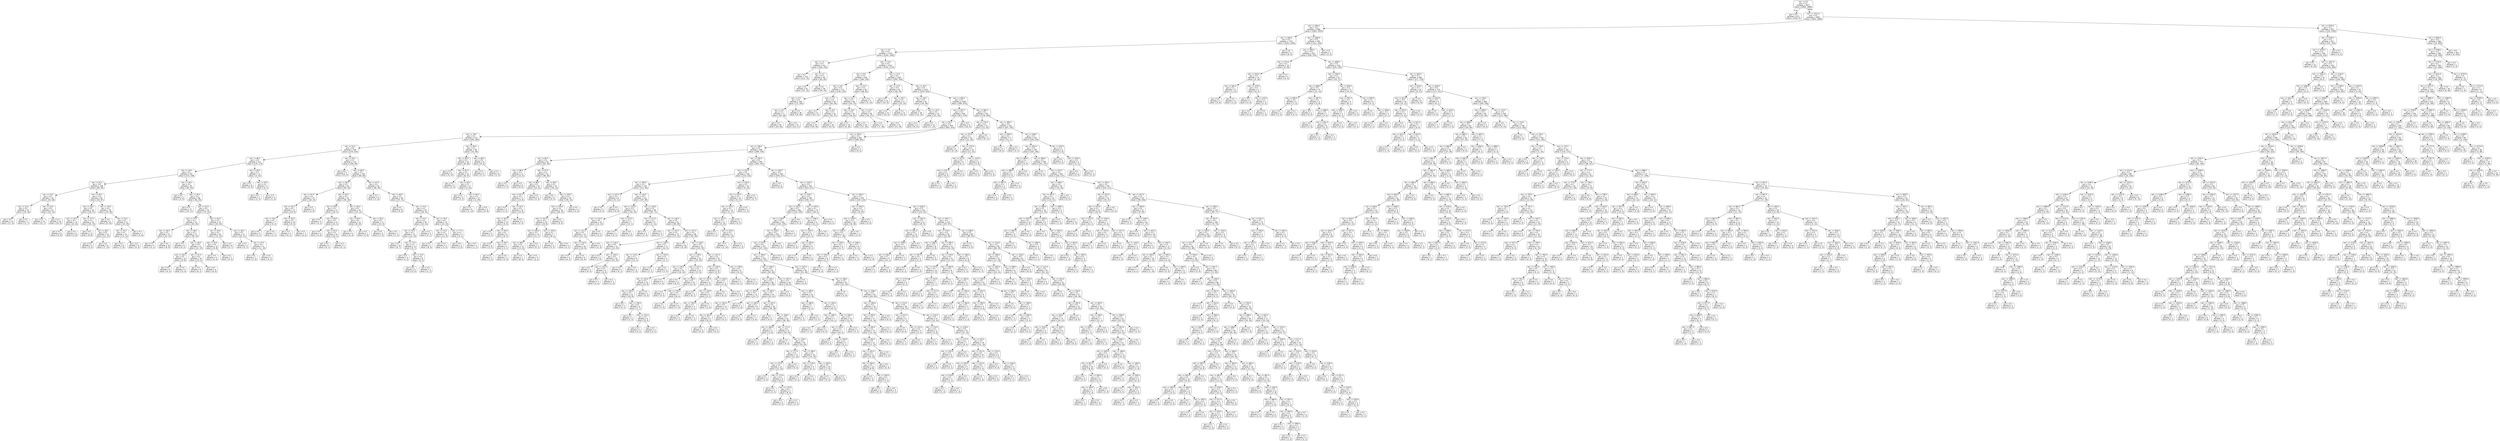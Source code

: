 digraph Tree {
node [shape=box, style="rounded", color="black", fontname=helvetica] ;
edge [fontname=helvetica] ;
0 [label="rain <= 0.5\ngini = 0.5\nsamples = 3677\nvalue = [2842, 2889]"] ;
1 [label="gini = 0.0\nsamples = 672\nvalue = [1020, 0]"] ;
0 -> 1 [labeldistance=2.5, labelangle=45, headlabel="True"] ;
2 [label="rain <= 1012.5\ngini = 0.5\nsamples = 3005\nvalue = [1822, 2889]"] ;
0 -> 2 [labeldistance=2.5, labelangle=-45, headlabel="False"] ;
3 [label="rain <= 560.0\ngini = 0.5\nsamples = 2082\nvalue = [1663, 1620]"] ;
2 -> 3 ;
4 [label="rain <= 556.5\ngini = 0.5\nsamples = 1747\nvalue = [1452, 1300]"] ;
3 -> 4 ;
5 [label="rain <= 3.5\ngini = 0.5\nsamples = 1743\nvalue = [1444, 1300]"] ;
4 -> 5 ;
6 [label="rain <= 1.5\ngini = 0.5\nsamples = 212\nvalue = [193, 130]"] ;
5 -> 6 ;
7 [label="gini = 0.5\nsamples = 113\nvalue = [112, 70]"] ;
6 -> 7 ;
8 [label="rain <= 2.5\ngini = 0.5\nsamples = 99\nvalue = [81, 60]"] ;
6 -> 8 ;
9 [label="gini = 0.5\nsamples = 61\nvalue = [47, 41]"] ;
8 -> 9 ;
10 [label="gini = 0.5\nsamples = 38\nvalue = [34, 19]"] ;
8 -> 10 ;
11 [label="rain <= 14.5\ngini = 0.5\nsamples = 1531\nvalue = [1251, 1170]"] ;
5 -> 11 ;
12 [label="rain <= 9.5\ngini = 0.5\nsamples = 264\nvalue = [184, 235]"] ;
11 -> 12 ;
13 [label="rain <= 6.5\ngini = 0.5\nsamples = 172\nvalue = [136, 143]"] ;
12 -> 13 ;
14 [label="rain <= 5.5\ngini = 0.5\nsamples = 109\nvalue = [72, 105]"] ;
13 -> 14 ;
15 [label="rain <= 4.5\ngini = 0.5\nsamples = 71\nvalue = [63, 56]"] ;
14 -> 15 ;
16 [label="gini = 0.5\nsamples = 49\nvalue = [39, 39]"] ;
15 -> 16 ;
17 [label="gini = 0.5\nsamples = 22\nvalue = [24, 17]"] ;
15 -> 17 ;
18 [label="gini = 0.3\nsamples = 38\nvalue = [9, 49]"] ;
14 -> 18 ;
19 [label="rain <= 7.5\ngini = 0.5\nsamples = 63\nvalue = [64, 38]"] ;
13 -> 19 ;
20 [label="gini = 0.4\nsamples = 21\nvalue = [22, 11]"] ;
19 -> 20 ;
21 [label="rain <= 8.5\ngini = 0.5\nsamples = 42\nvalue = [42, 27]"] ;
19 -> 21 ;
22 [label="gini = 0.5\nsamples = 26\nvalue = [29, 18]"] ;
21 -> 22 ;
23 [label="gini = 0.5\nsamples = 16\nvalue = [13, 9]"] ;
21 -> 23 ;
24 [label="rain <= 13.5\ngini = 0.5\nsamples = 92\nvalue = [48, 92]"] ;
12 -> 24 ;
25 [label="rain <= 11.5\ngini = 0.5\nsamples = 83\nvalue = [44, 79]"] ;
24 -> 25 ;
26 [label="rain <= 10.5\ngini = 0.5\nsamples = 45\nvalue = [26, 42]"] ;
25 -> 26 ;
27 [label="gini = 0.5\nsamples = 16\nvalue = [9, 16]"] ;
26 -> 27 ;
28 [label="gini = 0.5\nsamples = 29\nvalue = [17, 26]"] ;
26 -> 28 ;
29 [label="rain <= 12.5\ngini = 0.4\nsamples = 38\nvalue = [18, 37]"] ;
25 -> 29 ;
30 [label="gini = 0.4\nsamples = 17\nvalue = [7, 18]"] ;
29 -> 30 ;
31 [label="gini = 0.5\nsamples = 21\nvalue = [11, 19]"] ;
29 -> 31 ;
32 [label="gini = 0.4\nsamples = 9\nvalue = [4, 13]"] ;
24 -> 32 ;
33 [label="rain <= 17.5\ngini = 0.5\nsamples = 1267\nvalue = [1067, 935]"] ;
11 -> 33 ;
34 [label="rain <= 15.5\ngini = 0.4\nsamples = 42\nvalue = [48, 19]"] ;
33 -> 34 ;
35 [label="gini = 0.5\nsamples = 15\nvalue = [15, 9]"] ;
34 -> 35 ;
36 [label="rain <= 16.5\ngini = 0.4\nsamples = 27\nvalue = [33, 10]"] ;
34 -> 36 ;
37 [label="gini = 0.4\nsamples = 15\nvalue = [14, 5]"] ;
36 -> 37 ;
38 [label="gini = 0.3\nsamples = 12\nvalue = [19, 5]"] ;
36 -> 38 ;
39 [label="rain <= 20.5\ngini = 0.5\nsamples = 1225\nvalue = [1019, 916]"] ;
33 -> 39 ;
40 [label="rain <= 18.5\ngini = 0.5\nsamples = 42\nvalue = [24, 46]"] ;
39 -> 40 ;
41 [label="gini = 0.5\nsamples = 18\nvalue = [12, 22]"] ;
40 -> 41 ;
42 [label="rain <= 19.5\ngini = 0.4\nsamples = 24\nvalue = [12, 24]"] ;
40 -> 42 ;
43 [label="gini = 0.4\nsamples = 11\nvalue = [5, 11]"] ;
42 -> 43 ;
44 [label="gini = 0.5\nsamples = 13\nvalue = [7, 13]"] ;
42 -> 44 ;
45 [label="rain <= 364.5\ngini = 0.5\nsamples = 1183\nvalue = [995, 870]"] ;
39 -> 45 ;
46 [label="rain <= 357.5\ngini = 0.5\nsamples = 942\nvalue = [817, 670]"] ;
45 -> 46 ;
47 [label="rain <= 87.5\ngini = 0.5\nsamples = 934\nvalue = [801, 670]"] ;
46 -> 47 ;
48 [label="rain <= 78.5\ngini = 0.5\nsamples = 373\nvalue = [293, 289]"] ;
47 -> 48 ;
49 [label="rain <= 51.5\ngini = 0.5\nsamples = 335\nvalue = [279, 243]"] ;
48 -> 49 ;
50 [label="rain <= 48.5\ngini = 0.5\nsamples = 212\nvalue = [175, 174]"] ;
49 -> 50 ;
51 [label="rain <= 33.5\ngini = 0.5\nsamples = 201\nvalue = [172, 158]"] ;
50 -> 51 ;
52 [label="rain <= 24.5\ngini = 0.5\nsamples = 108\nvalue = [85, 95]"] ;
51 -> 52 ;
53 [label="rain <= 22.5\ngini = 0.5\nsamples = 43\nvalue = [42, 28]"] ;
52 -> 53 ;
54 [label="rain <= 21.5\ngini = 0.5\nsamples = 20\nvalue = [19, 16]"] ;
53 -> 54 ;
55 [label="gini = 0.5\nsamples = 13\nvalue = [17, 9]"] ;
54 -> 55 ;
56 [label="gini = 0.3\nsamples = 7\nvalue = [2, 7]"] ;
54 -> 56 ;
57 [label="rain <= 23.5\ngini = 0.5\nsamples = 23\nvalue = [23, 12]"] ;
53 -> 57 ;
58 [label="gini = 0.5\nsamples = 13\nvalue = [13, 7]"] ;
57 -> 58 ;
59 [label="gini = 0.4\nsamples = 10\nvalue = [10, 5]"] ;
57 -> 59 ;
60 [label="rain <= 29.5\ngini = 0.5\nsamples = 65\nvalue = [43, 67]"] ;
52 -> 60 ;
61 [label="rain <= 26.5\ngini = 0.5\nsamples = 39\nvalue = [28, 37]"] ;
60 -> 61 ;
62 [label="rain <= 25.5\ngini = 0.5\nsamples = 14\nvalue = [8, 14]"] ;
61 -> 62 ;
63 [label="gini = 0.5\nsamples = 8\nvalue = [5, 8]"] ;
62 -> 63 ;
64 [label="gini = 0.4\nsamples = 6\nvalue = [3, 6]"] ;
62 -> 64 ;
65 [label="rain <= 27.5\ngini = 0.5\nsamples = 25\nvalue = [20, 23]"] ;
61 -> 65 ;
66 [label="gini = 0.5\nsamples = 12\nvalue = [9, 8]"] ;
65 -> 66 ;
67 [label="rain <= 28.5\ngini = 0.5\nsamples = 13\nvalue = [11, 15]"] ;
65 -> 67 ;
68 [label="gini = 0.5\nsamples = 5\nvalue = [4, 5]"] ;
67 -> 68 ;
69 [label="gini = 0.5\nsamples = 8\nvalue = [7, 10]"] ;
67 -> 69 ;
70 [label="rain <= 30.5\ngini = 0.4\nsamples = 26\nvalue = [15, 30]"] ;
60 -> 70 ;
71 [label="gini = 0.0\nsamples = 5\nvalue = [0, 10]"] ;
70 -> 71 ;
72 [label="rain <= 32.5\ngini = 0.5\nsamples = 21\nvalue = [15, 20]"] ;
70 -> 72 ;
73 [label="rain <= 31.5\ngini = 0.5\nsamples = 14\nvalue = [11, 12]"] ;
72 -> 73 ;
74 [label="gini = 0.5\nsamples = 8\nvalue = [7, 8]"] ;
73 -> 74 ;
75 [label="gini = 0.5\nsamples = 6\nvalue = [4, 4]"] ;
73 -> 75 ;
76 [label="gini = 0.4\nsamples = 7\nvalue = [4, 8]"] ;
72 -> 76 ;
77 [label="rain <= 34.5\ngini = 0.5\nsamples = 93\nvalue = [87, 63]"] ;
51 -> 77 ;
78 [label="gini = 0.0\nsamples = 5\nvalue = [5, 0]"] ;
77 -> 78 ;
79 [label="rain <= 35.5\ngini = 0.5\nsamples = 88\nvalue = [82, 63]"] ;
77 -> 79 ;
80 [label="gini = 0.5\nsamples = 12\nvalue = [10, 11]"] ;
79 -> 80 ;
81 [label="rain <= 42.5\ngini = 0.5\nsamples = 76\nvalue = [72, 52]"] ;
79 -> 81 ;
82 [label="rain <= 37.5\ngini = 0.5\nsamples = 41\nvalue = [43, 26]"] ;
81 -> 82 ;
83 [label="rain <= 36.5\ngini = 0.5\nsamples = 14\nvalue = [13, 11]"] ;
82 -> 83 ;
84 [label="gini = 0.4\nsamples = 4\nvalue = [5, 2]"] ;
83 -> 84 ;
85 [label="gini = 0.5\nsamples = 10\nvalue = [8, 9]"] ;
83 -> 85 ;
86 [label="rain <= 38.5\ngini = 0.4\nsamples = 27\nvalue = [30, 15]"] ;
82 -> 86 ;
87 [label="gini = 0.3\nsamples = 6\nvalue = [9, 2]"] ;
86 -> 87 ;
88 [label="rain <= 40.5\ngini = 0.5\nsamples = 21\nvalue = [21, 13]"] ;
86 -> 88 ;
89 [label="rain <= 39.5\ngini = 0.5\nsamples = 11\nvalue = [9, 8]"] ;
88 -> 89 ;
90 [label="gini = 0.5\nsamples = 6\nvalue = [4, 4]"] ;
89 -> 90 ;
91 [label="gini = 0.5\nsamples = 5\nvalue = [5, 4]"] ;
89 -> 91 ;
92 [label="rain <= 41.5\ngini = 0.4\nsamples = 10\nvalue = [12, 5]"] ;
88 -> 92 ;
93 [label="gini = 0.2\nsamples = 6\nvalue = [6, 1]"] ;
92 -> 93 ;
94 [label="gini = 0.5\nsamples = 4\nvalue = [6, 4]"] ;
92 -> 94 ;
95 [label="rain <= 45.5\ngini = 0.5\nsamples = 35\nvalue = [29, 26]"] ;
81 -> 95 ;
96 [label="rain <= 44.5\ngini = 0.5\nsamples = 20\nvalue = [13, 15]"] ;
95 -> 96 ;
97 [label="rain <= 43.5\ngini = 0.5\nsamples = 12\nvalue = [8, 8]"] ;
96 -> 97 ;
98 [label="gini = 0.5\nsamples = 5\nvalue = [4, 4]"] ;
97 -> 98 ;
99 [label="gini = 0.5\nsamples = 7\nvalue = [4, 4]"] ;
97 -> 99 ;
100 [label="gini = 0.5\nsamples = 8\nvalue = [5, 7]"] ;
96 -> 100 ;
101 [label="rain <= 46.5\ngini = 0.5\nsamples = 15\nvalue = [16, 11]"] ;
95 -> 101 ;
102 [label="gini = 0.3\nsamples = 4\nvalue = [5, 1]"] ;
101 -> 102 ;
103 [label="rain <= 47.5\ngini = 0.5\nsamples = 11\nvalue = [11, 10]"] ;
101 -> 103 ;
104 [label="gini = 0.5\nsamples = 7\nvalue = [7, 8]"] ;
103 -> 104 ;
105 [label="gini = 0.4\nsamples = 4\nvalue = [4, 2]"] ;
103 -> 105 ;
106 [label="rain <= 49.5\ngini = 0.3\nsamples = 11\nvalue = [3, 16]"] ;
50 -> 106 ;
107 [label="gini = 0.0\nsamples = 6\nvalue = [0, 9]"] ;
106 -> 107 ;
108 [label="rain <= 50.5\ngini = 0.4\nsamples = 5\nvalue = [3, 7]"] ;
106 -> 108 ;
109 [label="gini = 0.5\nsamples = 2\nvalue = [2, 3]"] ;
108 -> 109 ;
110 [label="gini = 0.3\nsamples = 3\nvalue = [1, 4]"] ;
108 -> 110 ;
111 [label="rain <= 53.5\ngini = 0.5\nsamples = 123\nvalue = [104, 69]"] ;
49 -> 111 ;
112 [label="gini = 0.0\nsamples = 5\nvalue = [10, 0]"] ;
111 -> 112 ;
113 [label="rain <= 66.5\ngini = 0.5\nsamples = 118\nvalue = [94, 69]"] ;
111 -> 113 ;
114 [label="rain <= 58.5\ngini = 0.5\nsamples = 64\nvalue = [56, 30]"] ;
113 -> 114 ;
115 [label="rain <= 57.5\ngini = 0.5\nsamples = 23\nvalue = [16, 14]"] ;
114 -> 115 ;
116 [label="rain <= 55.5\ngini = 0.5\nsamples = 17\nvalue = [14, 8]"] ;
115 -> 116 ;
117 [label="rain <= 54.5\ngini = 0.5\nsamples = 7\nvalue = [5, 4]"] ;
116 -> 117 ;
118 [label="gini = 0.5\nsamples = 5\nvalue = [4, 3]"] ;
117 -> 118 ;
119 [label="gini = 0.5\nsamples = 2\nvalue = [1, 1]"] ;
117 -> 119 ;
120 [label="rain <= 56.5\ngini = 0.4\nsamples = 10\nvalue = [9, 4]"] ;
116 -> 120 ;
121 [label="gini = 0.3\nsamples = 3\nvalue = [5, 1]"] ;
120 -> 121 ;
122 [label="gini = 0.5\nsamples = 7\nvalue = [4, 3]"] ;
120 -> 122 ;
123 [label="gini = 0.4\nsamples = 6\nvalue = [2, 6]"] ;
115 -> 123 ;
124 [label="rain <= 62.5\ngini = 0.4\nsamples = 41\nvalue = [40, 16]"] ;
114 -> 124 ;
125 [label="rain <= 59.5\ngini = 0.2\nsamples = 17\nvalue = [18, 3]"] ;
124 -> 125 ;
126 [label="gini = 0.3\nsamples = 4\nvalue = [4, 1]"] ;
125 -> 126 ;
127 [label="rain <= 60.5\ngini = 0.2\nsamples = 13\nvalue = [14, 2]"] ;
125 -> 127 ;
128 [label="gini = 0.0\nsamples = 3\nvalue = [4, 0]"] ;
127 -> 128 ;
129 [label="rain <= 61.5\ngini = 0.3\nsamples = 10\nvalue = [10, 2]"] ;
127 -> 129 ;
130 [label="gini = 0.3\nsamples = 5\nvalue = [5, 1]"] ;
129 -> 130 ;
131 [label="gini = 0.3\nsamples = 5\nvalue = [5, 1]"] ;
129 -> 131 ;
132 [label="rain <= 64.5\ngini = 0.5\nsamples = 24\nvalue = [22, 13]"] ;
124 -> 132 ;
133 [label="rain <= 63.5\ngini = 0.5\nsamples = 13\nvalue = [8, 10]"] ;
132 -> 133 ;
134 [label="gini = 0.5\nsamples = 6\nvalue = [5, 4]"] ;
133 -> 134 ;
135 [label="gini = 0.4\nsamples = 7\nvalue = [3, 6]"] ;
133 -> 135 ;
136 [label="rain <= 65.5\ngini = 0.3\nsamples = 11\nvalue = [14, 3]"] ;
132 -> 136 ;
137 [label="gini = 0.0\nsamples = 4\nvalue = [7, 0]"] ;
136 -> 137 ;
138 [label="gini = 0.4\nsamples = 7\nvalue = [7, 3]"] ;
136 -> 138 ;
139 [label="rain <= 67.5\ngini = 0.5\nsamples = 54\nvalue = [38, 39]"] ;
113 -> 139 ;
140 [label="gini = 0.2\nsamples = 5\nvalue = [1, 8]"] ;
139 -> 140 ;
141 [label="rain <= 69.5\ngini = 0.5\nsamples = 49\nvalue = [37, 31]"] ;
139 -> 141 ;
142 [label="gini = 0.0\nsamples = 6\nvalue = [9, 0]"] ;
141 -> 142 ;
143 [label="rain <= 74.5\ngini = 0.5\nsamples = 43\nvalue = [28, 31]"] ;
141 -> 143 ;
144 [label="rain <= 73.5\ngini = 0.5\nsamples = 28\nvalue = [13, 21]"] ;
143 -> 144 ;
145 [label="rain <= 70.5\ngini = 0.5\nsamples = 23\nvalue = [11, 14]"] ;
144 -> 145 ;
146 [label="gini = 0.5\nsamples = 12\nvalue = [6, 7]"] ;
145 -> 146 ;
147 [label="rain <= 71.5\ngini = 0.5\nsamples = 11\nvalue = [5, 7]"] ;
145 -> 147 ;
148 [label="gini = 0.4\nsamples = 3\nvalue = [1, 2]"] ;
147 -> 148 ;
149 [label="rain <= 72.5\ngini = 0.5\nsamples = 8\nvalue = [4, 5]"] ;
147 -> 149 ;
150 [label="gini = 0.5\nsamples = 6\nvalue = [3, 4]"] ;
149 -> 150 ;
151 [label="gini = 0.5\nsamples = 2\nvalue = [1, 1]"] ;
149 -> 151 ;
152 [label="gini = 0.3\nsamples = 5\nvalue = [2, 7]"] ;
144 -> 152 ;
153 [label="rain <= 76.5\ngini = 0.5\nsamples = 15\nvalue = [15, 10]"] ;
143 -> 153 ;
154 [label="rain <= 75.5\ngini = 0.5\nsamples = 10\nvalue = [11, 9]"] ;
153 -> 154 ;
155 [label="gini = 0.5\nsamples = 7\nvalue = [8, 6]"] ;
154 -> 155 ;
156 [label="gini = 0.5\nsamples = 3\nvalue = [3, 3]"] ;
154 -> 156 ;
157 [label="rain <= 77.5\ngini = 0.3\nsamples = 5\nvalue = [4, 1]"] ;
153 -> 157 ;
158 [label="gini = 0.0\nsamples = 3\nvalue = [3, 0]"] ;
157 -> 158 ;
159 [label="gini = 0.5\nsamples = 2\nvalue = [1, 1]"] ;
157 -> 159 ;
160 [label="rain <= 85.5\ngini = 0.4\nsamples = 38\nvalue = [14, 46]"] ;
48 -> 160 ;
161 [label="rain <= 80.5\ngini = 0.3\nsamples = 30\nvalue = [8, 40]"] ;
160 -> 161 ;
162 [label="gini = 0.0\nsamples = 8\nvalue = [0, 13]"] ;
161 -> 162 ;
163 [label="rain <= 81.5\ngini = 0.4\nsamples = 22\nvalue = [8, 27]"] ;
161 -> 163 ;
164 [label="gini = 0.5\nsamples = 5\nvalue = [4, 3]"] ;
163 -> 164 ;
165 [label="rain <= 82.5\ngini = 0.2\nsamples = 17\nvalue = [4, 24]"] ;
163 -> 165 ;
166 [label="gini = 0.4\nsamples = 4\nvalue = [2, 5]"] ;
165 -> 166 ;
167 [label="rain <= 83.5\ngini = 0.2\nsamples = 13\nvalue = [2, 19]"] ;
165 -> 167 ;
168 [label="gini = 0.2\nsamples = 9\nvalue = [2, 13]"] ;
167 -> 168 ;
169 [label="gini = 0.0\nsamples = 4\nvalue = [0, 6]"] ;
167 -> 169 ;
170 [label="rain <= 86.5\ngini = 0.5\nsamples = 8\nvalue = [6, 6]"] ;
160 -> 170 ;
171 [label="gini = 0.3\nsamples = 4\nvalue = [5, 1]"] ;
170 -> 171 ;
172 [label="gini = 0.3\nsamples = 4\nvalue = [1, 5]"] ;
170 -> 172 ;
173 [label="rain <= 355.5\ngini = 0.5\nsamples = 561\nvalue = [508, 381]"] ;
47 -> 173 ;
174 [label="rain <= 106.5\ngini = 0.5\nsamples = 558\nvalue = [508, 376]"] ;
173 -> 174 ;
175 [label="rain <= 90.5\ngini = 0.4\nsamples = 64\nvalue = [63, 29]"] ;
174 -> 175 ;
176 [label="rain <= 88.5\ngini = 0.3\nsamples = 11\nvalue = [15, 3]"] ;
175 -> 176 ;
177 [label="gini = 0.4\nsamples = 5\nvalue = [7, 3]"] ;
176 -> 177 ;
178 [label="gini = 0.0\nsamples = 6\nvalue = [8, 0]"] ;
176 -> 178 ;
179 [label="rain <= 97.5\ngini = 0.5\nsamples = 53\nvalue = [48, 26]"] ;
175 -> 179 ;
180 [label="rain <= 96.5\ngini = 0.5\nsamples = 20\nvalue = [14, 12]"] ;
179 -> 180 ;
181 [label="rain <= 91.5\ngini = 0.5\nsamples = 17\nvalue = [14, 8]"] ;
180 -> 181 ;
182 [label="gini = 0.4\nsamples = 2\nvalue = [1, 2]"] ;
181 -> 182 ;
183 [label="rain <= 95.5\ngini = 0.4\nsamples = 15\nvalue = [13, 6]"] ;
181 -> 183 ;
184 [label="rain <= 92.5\ngini = 0.4\nsamples = 10\nvalue = [9, 3]"] ;
183 -> 184 ;
185 [label="gini = 0.5\nsamples = 4\nvalue = [3, 2]"] ;
184 -> 185 ;
186 [label="rain <= 93.5\ngini = 0.2\nsamples = 6\nvalue = [6, 1]"] ;
184 -> 186 ;
187 [label="gini = 0.0\nsamples = 2\nvalue = [3, 0]"] ;
186 -> 187 ;
188 [label="rain <= 94.5\ngini = 0.4\nsamples = 4\nvalue = [3, 1]"] ;
186 -> 188 ;
189 [label="gini = 0.5\nsamples = 2\nvalue = [1, 1]"] ;
188 -> 189 ;
190 [label="gini = 0.0\nsamples = 2\nvalue = [2, 0]"] ;
188 -> 190 ;
191 [label="gini = 0.5\nsamples = 5\nvalue = [4, 3]"] ;
183 -> 191 ;
192 [label="gini = 0.0\nsamples = 3\nvalue = [0, 4]"] ;
180 -> 192 ;
193 [label="rain <= 98.5\ngini = 0.4\nsamples = 33\nvalue = [34, 14]"] ;
179 -> 193 ;
194 [label="gini = 0.0\nsamples = 3\nvalue = [4, 0]"] ;
193 -> 194 ;
195 [label="rain <= 105.5\ngini = 0.4\nsamples = 30\nvalue = [30, 14]"] ;
193 -> 195 ;
196 [label="rain <= 104.5\ngini = 0.4\nsamples = 28\nvalue = [28, 14]"] ;
195 -> 196 ;
197 [label="rain <= 101.5\ngini = 0.4\nsamples = 20\nvalue = [19, 8]"] ;
196 -> 197 ;
198 [label="rain <= 100.5\ngini = 0.5\nsamples = 13\nvalue = [11, 7]"] ;
197 -> 198 ;
199 [label="rain <= 99.5\ngini = 0.5\nsamples = 12\nvalue = [11, 6]"] ;
198 -> 199 ;
200 [label="gini = 0.4\nsamples = 7\nvalue = [8, 3]"] ;
199 -> 200 ;
201 [label="gini = 0.5\nsamples = 5\nvalue = [3, 3]"] ;
199 -> 201 ;
202 [label="gini = 0.0\nsamples = 1\nvalue = [0, 1]"] ;
198 -> 202 ;
203 [label="rain <= 103.5\ngini = 0.2\nsamples = 7\nvalue = [8, 1]"] ;
197 -> 203 ;
204 [label="gini = 0.0\nsamples = 3\nvalue = [5, 0]"] ;
203 -> 204 ;
205 [label="gini = 0.4\nsamples = 4\nvalue = [3, 1]"] ;
203 -> 205 ;
206 [label="gini = 0.5\nsamples = 8\nvalue = [9, 6]"] ;
196 -> 206 ;
207 [label="gini = 0.0\nsamples = 2\nvalue = [2, 0]"] ;
195 -> 207 ;
208 [label="rain <= 159.5\ngini = 0.5\nsamples = 494\nvalue = [445, 347]"] ;
174 -> 208 ;
209 [label="rain <= 151.0\ngini = 0.5\nsamples = 148\nvalue = [116, 120]"] ;
208 -> 209 ;
210 [label="rain <= 109.5\ngini = 0.5\nsamples = 129\nvalue = [111, 96]"] ;
209 -> 210 ;
211 [label="rain <= 107.5\ngini = 0.4\nsamples = 8\nvalue = [4, 11]"] ;
210 -> 211 ;
212 [label="gini = 0.5\nsamples = 5\nvalue = [4, 3]"] ;
211 -> 212 ;
213 [label="gini = 0.0\nsamples = 3\nvalue = [0, 8]"] ;
211 -> 213 ;
214 [label="rain <= 116.5\ngini = 0.5\nsamples = 121\nvalue = [107, 85]"] ;
210 -> 214 ;
215 [label="rain <= 113.5\ngini = 0.5\nsamples = 22\nvalue = [25, 14]"] ;
214 -> 215 ;
216 [label="rain <= 112.5\ngini = 0.5\nsamples = 15\nvalue = [12, 13]"] ;
215 -> 216 ;
217 [label="rain <= 111.5\ngini = 0.5\nsamples = 13\nvalue = [12, 11]"] ;
216 -> 217 ;
218 [label="rain <= 110.5\ngini = 0.5\nsamples = 10\nvalue = [10, 8]"] ;
217 -> 218 ;
219 [label="gini = 0.5\nsamples = 4\nvalue = [4, 4]"] ;
218 -> 219 ;
220 [label="gini = 0.5\nsamples = 6\nvalue = [6, 4]"] ;
218 -> 220 ;
221 [label="gini = 0.5\nsamples = 3\nvalue = [2, 3]"] ;
217 -> 221 ;
222 [label="gini = 0.0\nsamples = 2\nvalue = [0, 2]"] ;
216 -> 222 ;
223 [label="rain <= 114.5\ngini = 0.1\nsamples = 7\nvalue = [13, 1]"] ;
215 -> 223 ;
224 [label="gini = 0.2\nsamples = 4\nvalue = [9, 1]"] ;
223 -> 224 ;
225 [label="gini = 0.0\nsamples = 3\nvalue = [4, 0]"] ;
223 -> 225 ;
226 [label="rain <= 118.5\ngini = 0.5\nsamples = 99\nvalue = [82, 71]"] ;
214 -> 226 ;
227 [label="rain <= 117.5\ngini = 0.3\nsamples = 8\nvalue = [2, 11]"] ;
226 -> 227 ;
228 [label="gini = 0.4\nsamples = 4\nvalue = [2, 4]"] ;
227 -> 228 ;
229 [label="gini = 0.0\nsamples = 4\nvalue = [0, 7]"] ;
227 -> 229 ;
230 [label="rain <= 126.5\ngini = 0.5\nsamples = 91\nvalue = [80, 60]"] ;
226 -> 230 ;
231 [label="rain <= 122.5\ngini = 0.4\nsamples = 23\nvalue = [27, 12]"] ;
230 -> 231 ;
232 [label="rain <= 119.5\ngini = 0.5\nsamples = 12\nvalue = [13, 10]"] ;
231 -> 232 ;
233 [label="gini = 0.0\nsamples = 2\nvalue = [3, 0]"] ;
232 -> 233 ;
234 [label="rain <= 120.5\ngini = 0.5\nsamples = 10\nvalue = [10, 10]"] ;
232 -> 234 ;
235 [label="gini = 0.5\nsamples = 4\nvalue = [6, 4]"] ;
234 -> 235 ;
236 [label="rain <= 121.5\ngini = 0.5\nsamples = 6\nvalue = [4, 6]"] ;
234 -> 236 ;
237 [label="gini = 0.5\nsamples = 4\nvalue = [3, 4]"] ;
236 -> 237 ;
238 [label="gini = 0.4\nsamples = 2\nvalue = [1, 2]"] ;
236 -> 238 ;
239 [label="rain <= 124.5\ngini = 0.2\nsamples = 11\nvalue = [14, 2]"] ;
231 -> 239 ;
240 [label="rain <= 123.5\ngini = 0.1\nsamples = 8\nvalue = [12, 1]"] ;
239 -> 240 ;
241 [label="gini = 0.3\nsamples = 5\nvalue = [5, 1]"] ;
240 -> 241 ;
242 [label="gini = 0.0\nsamples = 3\nvalue = [7, 0]"] ;
240 -> 242 ;
243 [label="rain <= 125.5\ngini = 0.4\nsamples = 3\nvalue = [2, 1]"] ;
239 -> 243 ;
244 [label="gini = 0.5\nsamples = 2\nvalue = [1, 1]"] ;
243 -> 244 ;
245 [label="gini = 0.0\nsamples = 1\nvalue = [1, 0]"] ;
243 -> 245 ;
246 [label="rain <= 127.5\ngini = 0.5\nsamples = 68\nvalue = [53, 48]"] ;
230 -> 246 ;
247 [label="gini = 0.5\nsamples = 16\nvalue = [9, 16]"] ;
246 -> 247 ;
248 [label="rain <= 140.5\ngini = 0.5\nsamples = 52\nvalue = [44, 32]"] ;
246 -> 248 ;
249 [label="rain <= 136.5\ngini = 0.5\nsamples = 33\nvalue = [33, 20]"] ;
248 -> 249 ;
250 [label="rain <= 135.5\ngini = 0.5\nsamples = 20\nvalue = [16, 14]"] ;
249 -> 250 ;
251 [label="rain <= 133.0\ngini = 0.5\nsamples = 15\nvalue = [15, 8]"] ;
250 -> 251 ;
252 [label="rain <= 129.0\ngini = 0.5\nsamples = 12\nvalue = [10, 8]"] ;
251 -> 252 ;
253 [label="gini = 0.4\nsamples = 3\nvalue = [3, 1]"] ;
252 -> 253 ;
254 [label="rain <= 130.5\ngini = 0.5\nsamples = 9\nvalue = [7, 7]"] ;
252 -> 254 ;
255 [label="gini = 0.4\nsamples = 3\nvalue = [1, 3]"] ;
254 -> 255 ;
256 [label="rain <= 131.5\ngini = 0.5\nsamples = 6\nvalue = [6, 4]"] ;
254 -> 256 ;
257 [label="gini = 0.4\nsamples = 4\nvalue = [4, 2]"] ;
256 -> 257 ;
258 [label="gini = 0.5\nsamples = 2\nvalue = [2, 2]"] ;
256 -> 258 ;
259 [label="gini = 0.0\nsamples = 3\nvalue = [5, 0]"] ;
251 -> 259 ;
260 [label="gini = 0.2\nsamples = 5\nvalue = [1, 6]"] ;
250 -> 260 ;
261 [label="rain <= 137.5\ngini = 0.4\nsamples = 13\nvalue = [17, 6]"] ;
249 -> 261 ;
262 [label="gini = 0.0\nsamples = 3\nvalue = [6, 0]"] ;
261 -> 262 ;
263 [label="rain <= 138.5\ngini = 0.5\nsamples = 10\nvalue = [11, 6]"] ;
261 -> 263 ;
264 [label="gini = 0.5\nsamples = 3\nvalue = [3, 2]"] ;
263 -> 264 ;
265 [label="rain <= 139.5\ngini = 0.4\nsamples = 7\nvalue = [8, 4]"] ;
263 -> 265 ;
266 [label="gini = 0.0\nsamples = 1\nvalue = [1, 0]"] ;
265 -> 266 ;
267 [label="gini = 0.5\nsamples = 6\nvalue = [7, 4]"] ;
265 -> 267 ;
268 [label="rain <= 147.5\ngini = 0.5\nsamples = 19\nvalue = [11, 12]"] ;
248 -> 268 ;
269 [label="rain <= 145.5\ngini = 0.5\nsamples = 13\nvalue = [5, 9]"] ;
268 -> 269 ;
270 [label="rain <= 141.5\ngini = 0.5\nsamples = 6\nvalue = [3, 3]"] ;
269 -> 270 ;
271 [label="gini = 0.0\nsamples = 1\nvalue = [0, 1]"] ;
270 -> 271 ;
272 [label="rain <= 144.5\ngini = 0.5\nsamples = 5\nvalue = [3, 2]"] ;
270 -> 272 ;
273 [label="rain <= 143.0\ngini = 0.5\nsamples = 4\nvalue = [2, 2]"] ;
272 -> 273 ;
274 [label="gini = 0.5\nsamples = 2\nvalue = [1, 1]"] ;
273 -> 274 ;
275 [label="gini = 0.5\nsamples = 2\nvalue = [1, 1]"] ;
273 -> 275 ;
276 [label="gini = 0.0\nsamples = 1\nvalue = [1, 0]"] ;
272 -> 276 ;
277 [label="rain <= 146.5\ngini = 0.4\nsamples = 7\nvalue = [2, 6]"] ;
269 -> 277 ;
278 [label="gini = 0.0\nsamples = 1\nvalue = [0, 2]"] ;
277 -> 278 ;
279 [label="gini = 0.4\nsamples = 6\nvalue = [2, 4]"] ;
277 -> 279 ;
280 [label="rain <= 149.0\ngini = 0.4\nsamples = 6\nvalue = [6, 3]"] ;
268 -> 280 ;
281 [label="gini = 0.4\nsamples = 3\nvalue = [2, 1]"] ;
280 -> 281 ;
282 [label="gini = 0.4\nsamples = 3\nvalue = [4, 2]"] ;
280 -> 282 ;
283 [label="rain <= 156.5\ngini = 0.3\nsamples = 19\nvalue = [5, 24]"] ;
209 -> 283 ;
284 [label="rain <= 155.5\ngini = 0.4\nsamples = 14\nvalue = [5, 17]"] ;
283 -> 284 ;
285 [label="rain <= 154.5\ngini = 0.3\nsamples = 13\nvalue = [4, 17]"] ;
284 -> 285 ;
286 [label="rain <= 152.5\ngini = 0.3\nsamples = 11\nvalue = [4, 15]"] ;
285 -> 286 ;
287 [label="gini = 0.4\nsamples = 2\nvalue = [1, 2]"] ;
286 -> 287 ;
288 [label="rain <= 153.5\ngini = 0.3\nsamples = 9\nvalue = [3, 13]"] ;
286 -> 288 ;
289 [label="gini = 0.3\nsamples = 7\nvalue = [2, 10]"] ;
288 -> 289 ;
290 [label="gini = 0.4\nsamples = 2\nvalue = [1, 3]"] ;
288 -> 290 ;
291 [label="gini = 0.0\nsamples = 2\nvalue = [0, 2]"] ;
285 -> 291 ;
292 [label="gini = 0.0\nsamples = 1\nvalue = [1, 0]"] ;
284 -> 292 ;
293 [label="gini = 0.0\nsamples = 5\nvalue = [0, 7]"] ;
283 -> 293 ;
294 [label="rain <= 160.5\ngini = 0.5\nsamples = 346\nvalue = [329, 227]"] ;
208 -> 294 ;
295 [label="gini = 0.0\nsamples = 3\nvalue = [6, 0]"] ;
294 -> 295 ;
296 [label="rain <= 243.5\ngini = 0.5\nsamples = 343\nvalue = [323, 227]"] ;
294 -> 296 ;
297 [label="rain <= 233.5\ngini = 0.5\nsamples = 180\nvalue = [183, 111]"] ;
296 -> 297 ;
298 [label="rain <= 232.0\ngini = 0.5\nsamples = 166\nvalue = [154, 109]"] ;
297 -> 298 ;
299 [label="rain <= 230.5\ngini = 0.5\nsamples = 164\nvalue = [154, 105]"] ;
298 -> 299 ;
300 [label="rain <= 228.5\ngini = 0.5\nsamples = 159\nvalue = [147, 104]"] ;
299 -> 300 ;
301 [label="rain <= 227.5\ngini = 0.5\nsamples = 157\nvalue = [147, 102]"] ;
300 -> 301 ;
302 [label="rain <= 196.5\ngini = 0.5\nsamples = 155\nvalue = [144, 102]"] ;
301 -> 302 ;
303 [label="rain <= 183.5\ngini = 0.5\nsamples = 97\nvalue = [93, 56]"] ;
302 -> 303 ;
304 [label="rain <= 164.5\ngini = 0.5\nsamples = 68\nvalue = [57, 48]"] ;
303 -> 304 ;
305 [label="rain <= 163.5\ngini = 0.4\nsamples = 15\nvalue = [14, 7]"] ;
304 -> 305 ;
306 [label="rain <= 162.5\ngini = 0.5\nsamples = 13\nvalue = [12, 7]"] ;
305 -> 306 ;
307 [label="rain <= 161.5\ngini = 0.5\nsamples = 9\nvalue = [8, 5]"] ;
306 -> 307 ;
308 [label="gini = 0.5\nsamples = 5\nvalue = [5, 3]"] ;
307 -> 308 ;
309 [label="gini = 0.5\nsamples = 4\nvalue = [3, 2]"] ;
307 -> 309 ;
310 [label="gini = 0.4\nsamples = 4\nvalue = [4, 2]"] ;
306 -> 310 ;
311 [label="gini = 0.0\nsamples = 2\nvalue = [2, 0]"] ;
305 -> 311 ;
312 [label="rain <= 166.5\ngini = 0.5\nsamples = 53\nvalue = [43, 41]"] ;
304 -> 312 ;
313 [label="rain <= 165.5\ngini = 0.3\nsamples = 8\nvalue = [3, 11]"] ;
312 -> 313 ;
314 [label="gini = 0.0\nsamples = 1\nvalue = [0, 3]"] ;
313 -> 314 ;
315 [label="gini = 0.4\nsamples = 7\nvalue = [3, 8]"] ;
313 -> 315 ;
316 [label="rain <= 167.5\ngini = 0.5\nsamples = 45\nvalue = [40, 30]"] ;
312 -> 316 ;
317 [label="gini = 0.0\nsamples = 3\nvalue = [4, 0]"] ;
316 -> 317 ;
318 [label="rain <= 169.5\ngini = 0.5\nsamples = 42\nvalue = [36, 30]"] ;
316 -> 318 ;
319 [label="rain <= 168.5\ngini = 0.4\nsamples = 5\nvalue = [3, 6]"] ;
318 -> 319 ;
320 [label="gini = 0.4\nsamples = 2\nvalue = [1, 2]"] ;
319 -> 320 ;
321 [label="gini = 0.4\nsamples = 3\nvalue = [2, 4]"] ;
319 -> 321 ;
322 [label="rain <= 171.5\ngini = 0.5\nsamples = 37\nvalue = [33, 24]"] ;
318 -> 322 ;
323 [label="gini = 0.0\nsamples = 7\nvalue = [9, 0]"] ;
322 -> 323 ;
324 [label="rain <= 178.5\ngini = 0.5\nsamples = 30\nvalue = [24, 24]"] ;
322 -> 324 ;
325 [label="rain <= 177.5\ngini = 0.5\nsamples = 14\nvalue = [11, 14]"] ;
324 -> 325 ;
326 [label="rain <= 172.5\ngini = 0.5\nsamples = 12\nvalue = [11, 10]"] ;
325 -> 326 ;
327 [label="gini = 0.5\nsamples = 4\nvalue = [3, 4]"] ;
326 -> 327 ;
328 [label="rain <= 173.5\ngini = 0.5\nsamples = 8\nvalue = [8, 6]"] ;
326 -> 328 ;
329 [label="gini = 0.4\nsamples = 3\nvalue = [2, 1]"] ;
328 -> 329 ;
330 [label="rain <= 175.5\ngini = 0.5\nsamples = 5\nvalue = [6, 5]"] ;
328 -> 330 ;
331 [label="gini = 0.5\nsamples = 3\nvalue = [3, 3]"] ;
330 -> 331 ;
332 [label="gini = 0.5\nsamples = 2\nvalue = [3, 2]"] ;
330 -> 332 ;
333 [label="gini = 0.0\nsamples = 2\nvalue = [0, 4]"] ;
325 -> 333 ;
334 [label="rain <= 180.5\ngini = 0.5\nsamples = 16\nvalue = [13, 10]"] ;
324 -> 334 ;
335 [label="rain <= 179.5\ngini = 0.2\nsamples = 6\nvalue = [6, 1]"] ;
334 -> 335 ;
336 [label="gini = 0.4\nsamples = 3\nvalue = [3, 1]"] ;
335 -> 336 ;
337 [label="gini = 0.0\nsamples = 3\nvalue = [3, 0]"] ;
335 -> 337 ;
338 [label="rain <= 182.0\ngini = 0.5\nsamples = 10\nvalue = [7, 9]"] ;
334 -> 338 ;
339 [label="gini = 0.5\nsamples = 4\nvalue = [3, 3]"] ;
338 -> 339 ;
340 [label="gini = 0.5\nsamples = 6\nvalue = [4, 6]"] ;
338 -> 340 ;
341 [label="rain <= 187.5\ngini = 0.3\nsamples = 29\nvalue = [36, 8]"] ;
303 -> 341 ;
342 [label="gini = 0.0\nsamples = 5\nvalue = [9, 0]"] ;
341 -> 342 ;
343 [label="rain <= 189.5\ngini = 0.4\nsamples = 24\nvalue = [27, 8]"] ;
341 -> 343 ;
344 [label="rain <= 188.5\ngini = 0.5\nsamples = 7\nvalue = [5, 3]"] ;
343 -> 344 ;
345 [label="gini = 0.4\nsamples = 4\nvalue = [3, 1]"] ;
344 -> 345 ;
346 [label="gini = 0.5\nsamples = 3\nvalue = [2, 2]"] ;
344 -> 346 ;
347 [label="rain <= 192.0\ngini = 0.3\nsamples = 17\nvalue = [22, 5]"] ;
343 -> 347 ;
348 [label="rain <= 190.5\ngini = 0.2\nsamples = 7\nvalue = [10, 1]"] ;
347 -> 348 ;
349 [label="gini = 0.2\nsamples = 5\nvalue = [7, 1]"] ;
348 -> 349 ;
350 [label="gini = 0.0\nsamples = 2\nvalue = [3, 0]"] ;
348 -> 350 ;
351 [label="rain <= 195.5\ngini = 0.4\nsamples = 10\nvalue = [12, 4]"] ;
347 -> 351 ;
352 [label="rain <= 193.5\ngini = 0.4\nsamples = 7\nvalue = [10, 3]"] ;
351 -> 352 ;
353 [label="gini = 0.4\nsamples = 4\nvalue = [5, 2]"] ;
352 -> 353 ;
354 [label="rain <= 194.5\ngini = 0.3\nsamples = 3\nvalue = [5, 1]"] ;
352 -> 354 ;
355 [label="gini = 0.0\nsamples = 1\nvalue = [2, 0]"] ;
354 -> 355 ;
356 [label="gini = 0.4\nsamples = 2\nvalue = [3, 1]"] ;
354 -> 356 ;
357 [label="gini = 0.4\nsamples = 3\nvalue = [2, 1]"] ;
351 -> 357 ;
358 [label="rain <= 197.5\ngini = 0.5\nsamples = 58\nvalue = [51, 46]"] ;
302 -> 358 ;
359 [label="gini = 0.0\nsamples = 3\nvalue = [0, 6]"] ;
358 -> 359 ;
360 [label="rain <= 198.5\ngini = 0.5\nsamples = 55\nvalue = [51, 40]"] ;
358 -> 360 ;
361 [label="gini = 0.0\nsamples = 1\nvalue = [2, 0]"] ;
360 -> 361 ;
362 [label="rain <= 208.0\ngini = 0.5\nsamples = 54\nvalue = [49, 40]"] ;
360 -> 362 ;
363 [label="rain <= 206.5\ngini = 0.5\nsamples = 18\nvalue = [14, 17]"] ;
362 -> 363 ;
364 [label="rain <= 205.5\ngini = 0.5\nsamples = 17\nvalue = [14, 15]"] ;
363 -> 364 ;
365 [label="rain <= 204.5\ngini = 0.5\nsamples = 14\nvalue = [11, 14]"] ;
364 -> 365 ;
366 [label="rain <= 202.5\ngini = 0.5\nsamples = 13\nvalue = [11, 12]"] ;
365 -> 366 ;
367 [label="rain <= 201.5\ngini = 0.5\nsamples = 11\nvalue = [9, 12]"] ;
366 -> 367 ;
368 [label="rain <= 199.5\ngini = 0.5\nsamples = 10\nvalue = [9, 9]"] ;
367 -> 368 ;
369 [label="gini = 0.4\nsamples = 3\nvalue = [2, 4]"] ;
368 -> 369 ;
370 [label="rain <= 200.5\ngini = 0.5\nsamples = 7\nvalue = [7, 5]"] ;
368 -> 370 ;
371 [label="gini = 0.5\nsamples = 4\nvalue = [5, 3]"] ;
370 -> 371 ;
372 [label="gini = 0.5\nsamples = 3\nvalue = [2, 2]"] ;
370 -> 372 ;
373 [label="gini = 0.0\nsamples = 1\nvalue = [0, 3]"] ;
367 -> 373 ;
374 [label="gini = 0.0\nsamples = 2\nvalue = [2, 0]"] ;
366 -> 374 ;
375 [label="gini = 0.0\nsamples = 1\nvalue = [0, 2]"] ;
365 -> 375 ;
376 [label="gini = 0.4\nsamples = 3\nvalue = [3, 1]"] ;
364 -> 376 ;
377 [label="gini = 0.0\nsamples = 1\nvalue = [0, 2]"] ;
363 -> 377 ;
378 [label="rain <= 213.5\ngini = 0.5\nsamples = 36\nvalue = [35, 23]"] ;
362 -> 378 ;
379 [label="rain <= 211.5\ngini = 0.1\nsamples = 9\nvalue = [12, 1]"] ;
378 -> 379 ;
380 [label="gini = 0.0\nsamples = 5\nvalue = [9, 0]"] ;
379 -> 380 ;
381 [label="rain <= 212.5\ngini = 0.4\nsamples = 4\nvalue = [3, 1]"] ;
379 -> 381 ;
382 [label="gini = 0.4\nsamples = 3\nvalue = [2, 1]"] ;
381 -> 382 ;
383 [label="gini = 0.0\nsamples = 1\nvalue = [1, 0]"] ;
381 -> 383 ;
384 [label="rain <= 215.5\ngini = 0.5\nsamples = 27\nvalue = [23, 22]"] ;
378 -> 384 ;
385 [label="rain <= 214.5\ngini = 0.3\nsamples = 4\nvalue = [2, 9]"] ;
384 -> 385 ;
386 [label="gini = 0.4\nsamples = 3\nvalue = [2, 6]"] ;
385 -> 386 ;
387 [label="gini = 0.0\nsamples = 1\nvalue = [0, 3]"] ;
385 -> 387 ;
388 [label="rain <= 218.5\ngini = 0.5\nsamples = 23\nvalue = [21, 13]"] ;
384 -> 388 ;
389 [label="rain <= 217.5\ngini = 0.4\nsamples = 7\nvalue = [9, 3]"] ;
388 -> 389 ;
390 [label="rain <= 216.5\ngini = 0.4\nsamples = 5\nvalue = [7, 3]"] ;
389 -> 390 ;
391 [label="gini = 0.4\nsamples = 2\nvalue = [4, 2]"] ;
390 -> 391 ;
392 [label="gini = 0.4\nsamples = 3\nvalue = [3, 1]"] ;
390 -> 392 ;
393 [label="gini = 0.0\nsamples = 2\nvalue = [2, 0]"] ;
389 -> 393 ;
394 [label="rain <= 223.5\ngini = 0.5\nsamples = 16\nvalue = [12, 10]"] ;
388 -> 394 ;
395 [label="rain <= 221.5\ngini = 0.5\nsamples = 10\nvalue = [5, 7]"] ;
394 -> 395 ;
396 [label="rain <= 220.5\ngini = 0.4\nsamples = 5\nvalue = [2, 4]"] ;
395 -> 396 ;
397 [label="rain <= 219.5\ngini = 0.5\nsamples = 4\nvalue = [2, 2]"] ;
396 -> 397 ;
398 [label="gini = 0.4\nsamples = 3\nvalue = [1, 2]"] ;
397 -> 398 ;
399 [label="gini = 0.0\nsamples = 1\nvalue = [1, 0]"] ;
397 -> 399 ;
400 [label="gini = 0.0\nsamples = 1\nvalue = [0, 2]"] ;
396 -> 400 ;
401 [label="rain <= 222.5\ngini = 0.5\nsamples = 5\nvalue = [3, 3]"] ;
395 -> 401 ;
402 [label="gini = 0.0\nsamples = 1\nvalue = [1, 0]"] ;
401 -> 402 ;
403 [label="gini = 0.5\nsamples = 4\nvalue = [2, 3]"] ;
401 -> 403 ;
404 [label="rain <= 224.5\ngini = 0.4\nsamples = 6\nvalue = [7, 3]"] ;
394 -> 404 ;
405 [label="gini = 0.0\nsamples = 2\nvalue = [5, 0]"] ;
404 -> 405 ;
406 [label="rain <= 226.0\ngini = 0.5\nsamples = 4\nvalue = [2, 3]"] ;
404 -> 406 ;
407 [label="gini = 0.5\nsamples = 2\nvalue = [1, 1]"] ;
406 -> 407 ;
408 [label="gini = 0.4\nsamples = 2\nvalue = [1, 2]"] ;
406 -> 408 ;
409 [label="gini = 0.0\nsamples = 2\nvalue = [3, 0]"] ;
301 -> 409 ;
410 [label="gini = 0.0\nsamples = 2\nvalue = [0, 2]"] ;
300 -> 410 ;
411 [label="gini = 0.2\nsamples = 5\nvalue = [7, 1]"] ;
299 -> 411 ;
412 [label="gini = 0.0\nsamples = 2\nvalue = [0, 4]"] ;
298 -> 412 ;
413 [label="rain <= 239.5\ngini = 0.1\nsamples = 14\nvalue = [29, 2]"] ;
297 -> 413 ;
414 [label="rain <= 238.0\ngini = 0.2\nsamples = 9\nvalue = [14, 2]"] ;
413 -> 414 ;
415 [label="rain <= 235.5\ngini = 0.1\nsamples = 8\nvalue = [14, 1]"] ;
414 -> 415 ;
416 [label="gini = 0.0\nsamples = 2\nvalue = [5, 0]"] ;
415 -> 416 ;
417 [label="rain <= 236.5\ngini = 0.2\nsamples = 6\nvalue = [9, 1]"] ;
415 -> 417 ;
418 [label="gini = 0.2\nsamples = 4\nvalue = [6, 1]"] ;
417 -> 418 ;
419 [label="gini = 0.0\nsamples = 2\nvalue = [3, 0]"] ;
417 -> 419 ;
420 [label="gini = 0.0\nsamples = 1\nvalue = [0, 1]"] ;
414 -> 420 ;
421 [label="gini = 0.0\nsamples = 5\nvalue = [15, 0]"] ;
413 -> 421 ;
422 [label="rain <= 255.5\ngini = 0.5\nsamples = 163\nvalue = [140, 116]"] ;
296 -> 422 ;
423 [label="rain <= 250.5\ngini = 0.4\nsamples = 22\nvalue = [8, 24]"] ;
422 -> 423 ;
424 [label="rain <= 249.5\ngini = 0.4\nsamples = 18\nvalue = [8, 18]"] ;
423 -> 424 ;
425 [label="rain <= 246.5\ngini = 0.4\nsamples = 17\nvalue = [7, 18]"] ;
424 -> 425 ;
426 [label="rain <= 245.5\ngini = 0.5\nsamples = 9\nvalue = [4, 7]"] ;
425 -> 426 ;
427 [label="rain <= 244.5\ngini = 0.4\nsamples = 8\nvalue = [3, 7]"] ;
426 -> 427 ;
428 [label="gini = 0.4\nsamples = 4\nvalue = [2, 4]"] ;
427 -> 428 ;
429 [label="gini = 0.4\nsamples = 4\nvalue = [1, 3]"] ;
427 -> 429 ;
430 [label="gini = 0.0\nsamples = 1\nvalue = [1, 0]"] ;
426 -> 430 ;
431 [label="rain <= 248.0\ngini = 0.3\nsamples = 8\nvalue = [3, 11]"] ;
425 -> 431 ;
432 [label="gini = 0.4\nsamples = 3\nvalue = [1, 3]"] ;
431 -> 432 ;
433 [label="gini = 0.3\nsamples = 5\nvalue = [2, 8]"] ;
431 -> 433 ;
434 [label="gini = 0.0\nsamples = 1\nvalue = [1, 0]"] ;
424 -> 434 ;
435 [label="gini = 0.0\nsamples = 4\nvalue = [0, 6]"] ;
423 -> 435 ;
436 [label="rain <= 266.0\ngini = 0.5\nsamples = 141\nvalue = [132, 92]"] ;
422 -> 436 ;
437 [label="rain <= 262.5\ngini = 0.3\nsamples = 21\nvalue = [25, 5]"] ;
436 -> 437 ;
438 [label="rain <= 261.0\ngini = 0.4\nsamples = 14\nvalue = [16, 5]"] ;
437 -> 438 ;
439 [label="rain <= 259.0\ngini = 0.2\nsamples = 12\nvalue = [16, 2]"] ;
438 -> 439 ;
440 [label="rain <= 256.5\ngini = 0.1\nsamples = 9\nvalue = [13, 1]"] ;
439 -> 440 ;
441 [label="gini = 0.2\nsamples = 5\nvalue = [7, 1]"] ;
440 -> 441 ;
442 [label="gini = 0.0\nsamples = 4\nvalue = [6, 0]"] ;
440 -> 442 ;
443 [label="gini = 0.4\nsamples = 3\nvalue = [3, 1]"] ;
439 -> 443 ;
444 [label="gini = 0.0\nsamples = 2\nvalue = [0, 3]"] ;
438 -> 444 ;
445 [label="gini = 0.0\nsamples = 7\nvalue = [9, 0]"] ;
437 -> 445 ;
446 [label="rain <= 287.5\ngini = 0.5\nsamples = 120\nvalue = [107, 87]"] ;
436 -> 446 ;
447 [label="rain <= 270.5\ngini = 0.5\nsamples = 35\nvalue = [18, 28]"] ;
446 -> 447 ;
448 [label="rain <= 268.5\ngini = 0.3\nsamples = 8\nvalue = [2, 8]"] ;
447 -> 448 ;
449 [label="rain <= 267.5\ngini = 0.5\nsamples = 3\nvalue = [2, 2]"] ;
448 -> 449 ;
450 [label="gini = 0.0\nsamples = 1\nvalue = [0, 2]"] ;
449 -> 450 ;
451 [label="gini = 0.0\nsamples = 2\nvalue = [2, 0]"] ;
449 -> 451 ;
452 [label="gini = 0.0\nsamples = 5\nvalue = [0, 6]"] ;
448 -> 452 ;
453 [label="rain <= 285.5\ngini = 0.5\nsamples = 27\nvalue = [16, 20]"] ;
447 -> 453 ;
454 [label="rain <= 278.5\ngini = 0.5\nsamples = 21\nvalue = [14, 12]"] ;
453 -> 454 ;
455 [label="rain <= 275.0\ngini = 0.5\nsamples = 13\nvalue = [7, 9]"] ;
454 -> 455 ;
456 [label="rain <= 272.0\ngini = 0.4\nsamples = 6\nvalue = [5, 2]"] ;
455 -> 456 ;
457 [label="gini = 0.5\nsamples = 3\nvalue = [2, 2]"] ;
456 -> 457 ;
458 [label="gini = 0.0\nsamples = 3\nvalue = [3, 0]"] ;
456 -> 458 ;
459 [label="rain <= 276.5\ngini = 0.3\nsamples = 7\nvalue = [2, 7]"] ;
455 -> 459 ;
460 [label="gini = 0.0\nsamples = 3\nvalue = [0, 3]"] ;
459 -> 460 ;
461 [label="rain <= 277.5\ngini = 0.4\nsamples = 4\nvalue = [2, 4]"] ;
459 -> 461 ;
462 [label="gini = 0.5\nsamples = 3\nvalue = [2, 3]"] ;
461 -> 462 ;
463 [label="gini = 0.0\nsamples = 1\nvalue = [0, 1]"] ;
461 -> 463 ;
464 [label="rain <= 280.0\ngini = 0.4\nsamples = 8\nvalue = [7, 3]"] ;
454 -> 464 ;
465 [label="gini = 0.3\nsamples = 3\nvalue = [4, 1]"] ;
464 -> 465 ;
466 [label="rain <= 282.0\ngini = 0.5\nsamples = 5\nvalue = [3, 2]"] ;
464 -> 466 ;
467 [label="gini = 0.0\nsamples = 1\nvalue = [0, 1]"] ;
466 -> 467 ;
468 [label="rain <= 283.5\ngini = 0.4\nsamples = 4\nvalue = [3, 1]"] ;
466 -> 468 ;
469 [label="gini = 0.0\nsamples = 2\nvalue = [2, 0]"] ;
468 -> 469 ;
470 [label="rain <= 284.5\ngini = 0.5\nsamples = 2\nvalue = [1, 1]"] ;
468 -> 470 ;
471 [label="gini = 0.0\nsamples = 1\nvalue = [0, 1]"] ;
470 -> 471 ;
472 [label="gini = 0.0\nsamples = 1\nvalue = [1, 0]"] ;
470 -> 472 ;
473 [label="rain <= 286.5\ngini = 0.3\nsamples = 6\nvalue = [2, 8]"] ;
453 -> 473 ;
474 [label="gini = 0.3\nsamples = 3\nvalue = [1, 5]"] ;
473 -> 474 ;
475 [label="gini = 0.4\nsamples = 3\nvalue = [1, 3]"] ;
473 -> 475 ;
476 [label="rain <= 289.0\ngini = 0.5\nsamples = 85\nvalue = [89, 59]"] ;
446 -> 476 ;
477 [label="gini = 0.0\nsamples = 1\nvalue = [3, 0]"] ;
476 -> 477 ;
478 [label="rain <= 313.0\ngini = 0.5\nsamples = 84\nvalue = [86, 59]"] ;
476 -> 478 ;
479 [label="rain <= 306.0\ngini = 0.5\nsamples = 23\nvalue = [17, 18]"] ;
478 -> 479 ;
480 [label="rain <= 303.0\ngini = 0.5\nsamples = 17\nvalue = [16, 13]"] ;
479 -> 480 ;
481 [label="rain <= 294.5\ngini = 0.5\nsamples = 15\nvalue = [13, 13]"] ;
480 -> 481 ;
482 [label="rain <= 291.5\ngini = 0.4\nsamples = 6\nvalue = [8, 4]"] ;
481 -> 482 ;
483 [label="rain <= 290.5\ngini = 0.5\nsamples = 4\nvalue = [4, 4]"] ;
482 -> 483 ;
484 [label="gini = 0.4\nsamples = 2\nvalue = [4, 2]"] ;
483 -> 484 ;
485 [label="gini = 0.0\nsamples = 2\nvalue = [0, 2]"] ;
483 -> 485 ;
486 [label="gini = 0.0\nsamples = 2\nvalue = [4, 0]"] ;
482 -> 486 ;
487 [label="rain <= 296.0\ngini = 0.5\nsamples = 9\nvalue = [5, 9]"] ;
481 -> 487 ;
488 [label="gini = 0.0\nsamples = 2\nvalue = [0, 4]"] ;
487 -> 488 ;
489 [label="rain <= 298.0\ngini = 0.5\nsamples = 7\nvalue = [5, 5]"] ;
487 -> 489 ;
490 [label="gini = 0.5\nsamples = 2\nvalue = [1, 1]"] ;
489 -> 490 ;
491 [label="rain <= 300.5\ngini = 0.5\nsamples = 5\nvalue = [4, 4]"] ;
489 -> 491 ;
492 [label="gini = 0.5\nsamples = 2\nvalue = [1, 1]"] ;
491 -> 492 ;
493 [label="gini = 0.5\nsamples = 3\nvalue = [3, 3]"] ;
491 -> 493 ;
494 [label="gini = 0.0\nsamples = 2\nvalue = [3, 0]"] ;
480 -> 494 ;
495 [label="rain <= 308.5\ngini = 0.3\nsamples = 6\nvalue = [1, 5]"] ;
479 -> 495 ;
496 [label="gini = 0.0\nsamples = 2\nvalue = [0, 2]"] ;
495 -> 496 ;
497 [label="rain <= 310.5\ngini = 0.4\nsamples = 4\nvalue = [1, 3]"] ;
495 -> 497 ;
498 [label="gini = 0.5\nsamples = 2\nvalue = [1, 1]"] ;
497 -> 498 ;
499 [label="gini = 0.0\nsamples = 2\nvalue = [0, 2]"] ;
497 -> 499 ;
500 [label="rain <= 316.5\ngini = 0.5\nsamples = 61\nvalue = [69, 41]"] ;
478 -> 500 ;
501 [label="gini = 0.0\nsamples = 6\nvalue = [8, 0]"] ;
500 -> 501 ;
502 [label="rain <= 317.5\ngini = 0.5\nsamples = 55\nvalue = [61, 41]"] ;
500 -> 502 ;
503 [label="gini = 0.5\nsamples = 4\nvalue = [3, 5]"] ;
502 -> 503 ;
504 [label="rain <= 323.5\ngini = 0.5\nsamples = 51\nvalue = [58, 36]"] ;
502 -> 504 ;
505 [label="gini = 0.0\nsamples = 4\nvalue = [9, 0]"] ;
504 -> 505 ;
506 [label="rain <= 334.5\ngini = 0.5\nsamples = 47\nvalue = [49, 36]"] ;
504 -> 506 ;
507 [label="rain <= 332.0\ngini = 0.5\nsamples = 15\nvalue = [18, 20]"] ;
506 -> 507 ;
508 [label="rain <= 326.5\ngini = 0.5\nsamples = 13\nvalue = [18, 12]"] ;
507 -> 508 ;
509 [label="rain <= 324.5\ngini = 0.5\nsamples = 5\nvalue = [3, 5]"] ;
508 -> 509 ;
510 [label="gini = 0.4\nsamples = 2\nvalue = [1, 2]"] ;
509 -> 510 ;
511 [label="gini = 0.5\nsamples = 3\nvalue = [2, 3]"] ;
509 -> 511 ;
512 [label="rain <= 329.5\ngini = 0.4\nsamples = 8\nvalue = [15, 7]"] ;
508 -> 512 ;
513 [label="gini = 0.4\nsamples = 4\nvalue = [9, 3]"] ;
512 -> 513 ;
514 [label="gini = 0.5\nsamples = 4\nvalue = [6, 4]"] ;
512 -> 514 ;
515 [label="gini = 0.0\nsamples = 2\nvalue = [0, 8]"] ;
507 -> 515 ;
516 [label="rain <= 340.5\ngini = 0.4\nsamples = 32\nvalue = [31, 16]"] ;
506 -> 516 ;
517 [label="rain <= 336.5\ngini = 0.2\nsamples = 7\nvalue = [11, 1]"] ;
516 -> 517 ;
518 [label="rain <= 335.5\ngini = 0.4\nsamples = 3\nvalue = [2, 1]"] ;
517 -> 518 ;
519 [label="gini = 0.0\nsamples = 1\nvalue = [1, 0]"] ;
518 -> 519 ;
520 [label="gini = 0.5\nsamples = 2\nvalue = [1, 1]"] ;
518 -> 520 ;
521 [label="gini = 0.0\nsamples = 4\nvalue = [9, 0]"] ;
517 -> 521 ;
522 [label="rain <= 354.5\ngini = 0.5\nsamples = 25\nvalue = [20, 15]"] ;
516 -> 522 ;
523 [label="rain <= 353.0\ngini = 0.5\nsamples = 24\nvalue = [19, 15]"] ;
522 -> 523 ;
524 [label="rain <= 346.5\ngini = 0.5\nsamples = 23\nvalue = [19, 14]"] ;
523 -> 524 ;
525 [label="rain <= 345.5\ngini = 0.5\nsamples = 11\nvalue = [8, 8]"] ;
524 -> 525 ;
526 [label="rain <= 341.5\ngini = 0.5\nsamples = 10\nvalue = [8, 6]"] ;
525 -> 526 ;
527 [label="gini = 0.4\nsamples = 4\nvalue = [5, 2]"] ;
526 -> 527 ;
528 [label="rain <= 344.5\ngini = 0.5\nsamples = 6\nvalue = [3, 4]"] ;
526 -> 528 ;
529 [label="rain <= 343.0\ngini = 0.4\nsamples = 5\nvalue = [2, 4]"] ;
528 -> 529 ;
530 [label="gini = 0.0\nsamples = 1\nvalue = [0, 1]"] ;
529 -> 530 ;
531 [label="gini = 0.5\nsamples = 4\nvalue = [2, 3]"] ;
529 -> 531 ;
532 [label="gini = 0.0\nsamples = 1\nvalue = [1, 0]"] ;
528 -> 532 ;
533 [label="gini = 0.0\nsamples = 1\nvalue = [0, 2]"] ;
525 -> 533 ;
534 [label="rain <= 348.0\ngini = 0.5\nsamples = 12\nvalue = [11, 6]"] ;
524 -> 534 ;
535 [label="gini = 0.0\nsamples = 1\nvalue = [4, 0]"] ;
534 -> 535 ;
536 [label="rain <= 349.5\ngini = 0.5\nsamples = 11\nvalue = [7, 6]"] ;
534 -> 536 ;
537 [label="gini = 0.5\nsamples = 3\nvalue = [3, 2]"] ;
536 -> 537 ;
538 [label="rain <= 350.5\ngini = 0.5\nsamples = 8\nvalue = [4, 4]"] ;
536 -> 538 ;
539 [label="gini = 0.4\nsamples = 3\nvalue = [1, 2]"] ;
538 -> 539 ;
540 [label="rain <= 351.5\ngini = 0.5\nsamples = 5\nvalue = [3, 2]"] ;
538 -> 540 ;
541 [label="gini = 0.4\nsamples = 3\nvalue = [2, 1]"] ;
540 -> 541 ;
542 [label="gini = 0.5\nsamples = 2\nvalue = [1, 1]"] ;
540 -> 542 ;
543 [label="gini = 0.0\nsamples = 1\nvalue = [0, 1]"] ;
523 -> 543 ;
544 [label="gini = 0.0\nsamples = 1\nvalue = [1, 0]"] ;
522 -> 544 ;
545 [label="gini = 0.0\nsamples = 3\nvalue = [0, 5]"] ;
173 -> 545 ;
546 [label="gini = 0.0\nsamples = 8\nvalue = [16, 0]"] ;
46 -> 546 ;
547 [label="rain <= 381.5\ngini = 0.5\nsamples = 241\nvalue = [178, 200]"] ;
45 -> 547 ;
548 [label="rain <= 375.5\ngini = 0.3\nsamples = 31\nvalue = [11, 45]"] ;
547 -> 548 ;
549 [label="rain <= 370.5\ngini = 0.4\nsamples = 24\nvalue = [11, 28]"] ;
548 -> 549 ;
550 [label="gini = 0.0\nsamples = 9\nvalue = [0, 13]"] ;
549 -> 550 ;
551 [label="rain <= 373.5\ngini = 0.5\nsamples = 15\nvalue = [11, 15]"] ;
549 -> 551 ;
552 [label="rain <= 372.5\ngini = 0.5\nsamples = 9\nvalue = [9, 7]"] ;
551 -> 552 ;
553 [label="rain <= 371.5\ngini = 0.5\nsamples = 6\nvalue = [6, 4]"] ;
552 -> 553 ;
554 [label="gini = 0.5\nsamples = 2\nvalue = [1, 1]"] ;
553 -> 554 ;
555 [label="gini = 0.5\nsamples = 4\nvalue = [5, 3]"] ;
553 -> 555 ;
556 [label="gini = 0.5\nsamples = 3\nvalue = [3, 3]"] ;
552 -> 556 ;
557 [label="rain <= 374.5\ngini = 0.3\nsamples = 6\nvalue = [2, 8]"] ;
551 -> 557 ;
558 [label="gini = 0.0\nsamples = 2\nvalue = [0, 2]"] ;
557 -> 558 ;
559 [label="gini = 0.4\nsamples = 4\nvalue = [2, 6]"] ;
557 -> 559 ;
560 [label="gini = 0.0\nsamples = 7\nvalue = [0, 17]"] ;
548 -> 560 ;
561 [label="rain <= 385.5\ngini = 0.5\nsamples = 210\nvalue = [167, 155]"] ;
547 -> 561 ;
562 [label="rain <= 384.5\ngini = 0.2\nsamples = 9\nvalue = [11, 1]"] ;
561 -> 562 ;
563 [label="gini = 0.0\nsamples = 6\nvalue = [8, 0]"] ;
562 -> 563 ;
564 [label="gini = 0.4\nsamples = 3\nvalue = [3, 1]"] ;
562 -> 564 ;
565 [label="rain <= 548.5\ngini = 0.5\nsamples = 201\nvalue = [156, 154]"] ;
561 -> 565 ;
566 [label="rain <= 391.0\ngini = 0.5\nsamples = 195\nvalue = [154, 146]"] ;
565 -> 566 ;
567 [label="rain <= 389.5\ngini = 0.4\nsamples = 7\nvalue = [3, 9]"] ;
566 -> 567 ;
568 [label="rain <= 388.5\ngini = 0.5\nsamples = 6\nvalue = [3, 5]"] ;
567 -> 568 ;
569 [label="rain <= 387.0\ngini = 0.4\nsamples = 5\nvalue = [2, 5]"] ;
568 -> 569 ;
570 [label="gini = 0.3\nsamples = 3\nvalue = [1, 4]"] ;
569 -> 570 ;
571 [label="gini = 0.5\nsamples = 2\nvalue = [1, 1]"] ;
569 -> 571 ;
572 [label="gini = 0.0\nsamples = 1\nvalue = [1, 0]"] ;
568 -> 572 ;
573 [label="gini = 0.0\nsamples = 1\nvalue = [0, 4]"] ;
567 -> 573 ;
574 [label="rain <= 394.0\ngini = 0.5\nsamples = 188\nvalue = [151, 137]"] ;
566 -> 574 ;
575 [label="gini = 0.0\nsamples = 4\nvalue = [8, 0]"] ;
574 -> 575 ;
576 [label="rain <= 412.5\ngini = 0.5\nsamples = 184\nvalue = [143, 137]"] ;
574 -> 576 ;
577 [label="rain <= 409.5\ngini = 0.5\nsamples = 28\nvalue = [14, 26]"] ;
576 -> 577 ;
578 [label="rain <= 407.0\ngini = 0.5\nsamples = 24\nvalue = [14, 21]"] ;
577 -> 578 ;
579 [label="rain <= 398.5\ngini = 0.5\nsamples = 18\nvalue = [11, 14]"] ;
578 -> 579 ;
580 [label="rain <= 397.5\ngini = 0.5\nsamples = 10\nvalue = [5, 9]"] ;
579 -> 580 ;
581 [label="rain <= 395.5\ngini = 0.5\nsamples = 8\nvalue = [5, 6]"] ;
580 -> 581 ;
582 [label="gini = 0.5\nsamples = 4\nvalue = [3, 4]"] ;
581 -> 582 ;
583 [label="rain <= 396.5\ngini = 0.5\nsamples = 4\nvalue = [2, 2]"] ;
581 -> 583 ;
584 [label="gini = 0.5\nsamples = 2\nvalue = [1, 1]"] ;
583 -> 584 ;
585 [label="gini = 0.5\nsamples = 2\nvalue = [1, 1]"] ;
583 -> 585 ;
586 [label="gini = 0.0\nsamples = 2\nvalue = [0, 3]"] ;
580 -> 586 ;
587 [label="rain <= 400.0\ngini = 0.5\nsamples = 8\nvalue = [6, 5]"] ;
579 -> 587 ;
588 [label="gini = 0.0\nsamples = 1\nvalue = [1, 0]"] ;
587 -> 588 ;
589 [label="rain <= 402.5\ngini = 0.5\nsamples = 7\nvalue = [5, 5]"] ;
587 -> 589 ;
590 [label="gini = 0.0\nsamples = 1\nvalue = [0, 1]"] ;
589 -> 590 ;
591 [label="rain <= 404.5\ngini = 0.5\nsamples = 6\nvalue = [5, 4]"] ;
589 -> 591 ;
592 [label="gini = 0.0\nsamples = 1\nvalue = [1, 0]"] ;
591 -> 592 ;
593 [label="rain <= 405.5\ngini = 0.5\nsamples = 5\nvalue = [4, 4]"] ;
591 -> 593 ;
594 [label="gini = 0.5\nsamples = 3\nvalue = [3, 3]"] ;
593 -> 594 ;
595 [label="gini = 0.5\nsamples = 2\nvalue = [1, 1]"] ;
593 -> 595 ;
596 [label="rain <= 408.5\ngini = 0.4\nsamples = 6\nvalue = [3, 7]"] ;
578 -> 596 ;
597 [label="gini = 0.3\nsamples = 2\nvalue = [1, 4]"] ;
596 -> 597 ;
598 [label="gini = 0.5\nsamples = 4\nvalue = [2, 3]"] ;
596 -> 598 ;
599 [label="gini = 0.0\nsamples = 4\nvalue = [0, 5]"] ;
577 -> 599 ;
600 [label="rain <= 435.5\ngini = 0.5\nsamples = 156\nvalue = [129, 111]"] ;
576 -> 600 ;
601 [label="rain <= 422.0\ngini = 0.2\nsamples = 19\nvalue = [31, 5]"] ;
600 -> 601 ;
602 [label="rain <= 414.5\ngini = 0.3\nsamples = 12\nvalue = [19, 5]"] ;
601 -> 602 ;
603 [label="rain <= 413.5\ngini = 0.1\nsamples = 5\nvalue = [14, 1]"] ;
602 -> 603 ;
604 [label="gini = 0.0\nsamples = 2\nvalue = [8, 0]"] ;
603 -> 604 ;
605 [label="gini = 0.2\nsamples = 3\nvalue = [6, 1]"] ;
603 -> 605 ;
606 [label="rain <= 416.5\ngini = 0.5\nsamples = 7\nvalue = [5, 4]"] ;
602 -> 606 ;
607 [label="rain <= 415.5\ngini = 0.4\nsamples = 3\nvalue = [2, 1]"] ;
606 -> 607 ;
608 [label="gini = 0.5\nsamples = 2\nvalue = [1, 1]"] ;
607 -> 608 ;
609 [label="gini = 0.0\nsamples = 1\nvalue = [1, 0]"] ;
607 -> 609 ;
610 [label="rain <= 417.5\ngini = 0.5\nsamples = 4\nvalue = [3, 3]"] ;
606 -> 610 ;
611 [label="gini = 0.0\nsamples = 1\nvalue = [0, 1]"] ;
610 -> 611 ;
612 [label="rain <= 419.5\ngini = 0.5\nsamples = 3\nvalue = [3, 2]"] ;
610 -> 612 ;
613 [label="gini = 0.0\nsamples = 1\nvalue = [1, 0]"] ;
612 -> 613 ;
614 [label="gini = 0.5\nsamples = 2\nvalue = [2, 2]"] ;
612 -> 614 ;
615 [label="gini = 0.0\nsamples = 7\nvalue = [12, 0]"] ;
601 -> 615 ;
616 [label="rain <= 447.5\ngini = 0.5\nsamples = 137\nvalue = [98, 106]"] ;
600 -> 616 ;
617 [label="rain <= 438.0\ngini = 0.4\nsamples = 27\nvalue = [9, 29]"] ;
616 -> 617 ;
618 [label="gini = 0.5\nsamples = 3\nvalue = [2, 2]"] ;
617 -> 618 ;
619 [label="rain <= 440.5\ngini = 0.3\nsamples = 24\nvalue = [7, 27]"] ;
617 -> 619 ;
620 [label="gini = 0.0\nsamples = 4\nvalue = [0, 5]"] ;
619 -> 620 ;
621 [label="rain <= 442.0\ngini = 0.4\nsamples = 20\nvalue = [7, 22]"] ;
619 -> 621 ;
622 [label="gini = 0.4\nsamples = 3\nvalue = [2, 1]"] ;
621 -> 622 ;
623 [label="rain <= 444.5\ngini = 0.3\nsamples = 17\nvalue = [5, 21]"] ;
621 -> 623 ;
624 [label="rain <= 443.5\ngini = 0.1\nsamples = 10\nvalue = [1, 12]"] ;
623 -> 624 ;
625 [label="gini = 0.0\nsamples = 1\nvalue = [0, 2]"] ;
624 -> 625 ;
626 [label="gini = 0.2\nsamples = 9\nvalue = [1, 10]"] ;
624 -> 626 ;
627 [label="rain <= 445.5\ngini = 0.4\nsamples = 7\nvalue = [4, 9]"] ;
623 -> 627 ;
628 [label="gini = 0.0\nsamples = 2\nvalue = [3, 0]"] ;
627 -> 628 ;
629 [label="rain <= 446.5\ngini = 0.2\nsamples = 5\nvalue = [1, 9]"] ;
627 -> 629 ;
630 [label="gini = 0.3\nsamples = 3\nvalue = [1, 5]"] ;
629 -> 630 ;
631 [label="gini = 0.0\nsamples = 2\nvalue = [0, 4]"] ;
629 -> 631 ;
632 [label="rain <= 536.0\ngini = 0.5\nsamples = 110\nvalue = [89, 77]"] ;
616 -> 632 ;
633 [label="rain <= 531.5\ngini = 0.5\nsamples = 100\nvalue = [79, 73]"] ;
632 -> 633 ;
634 [label="rain <= 529.0\ngini = 0.5\nsamples = 95\nvalue = [78, 68]"] ;
633 -> 634 ;
635 [label="rain <= 527.5\ngini = 0.5\nsamples = 93\nvalue = [74, 68]"] ;
634 -> 635 ;
636 [label="rain <= 450.0\ngini = 0.5\nsamples = 90\nvalue = [74, 63]"] ;
635 -> 636 ;
637 [label="gini = 0.0\nsamples = 2\nvalue = [2, 0]"] ;
636 -> 637 ;
638 [label="rain <= 451.5\ngini = 0.5\nsamples = 88\nvalue = [72, 63]"] ;
636 -> 638 ;
639 [label="gini = 0.4\nsamples = 2\nvalue = [1, 3]"] ;
638 -> 639 ;
640 [label="rain <= 459.5\ngini = 0.5\nsamples = 86\nvalue = [71, 60]"] ;
638 -> 640 ;
641 [label="rain <= 452.5\ngini = 0.4\nsamples = 8\nvalue = [9, 3]"] ;
640 -> 641 ;
642 [label="gini = 0.5\nsamples = 2\nvalue = [1, 1]"] ;
641 -> 642 ;
643 [label="rain <= 453.5\ngini = 0.3\nsamples = 6\nvalue = [8, 2]"] ;
641 -> 643 ;
644 [label="gini = 0.0\nsamples = 1\nvalue = [2, 0]"] ;
643 -> 644 ;
645 [label="rain <= 458.5\ngini = 0.4\nsamples = 5\nvalue = [6, 2]"] ;
643 -> 645 ;
646 [label="rain <= 456.0\ngini = 0.4\nsamples = 4\nvalue = [4, 2]"] ;
645 -> 646 ;
647 [label="gini = 0.3\nsamples = 3\nvalue = [4, 1]"] ;
646 -> 647 ;
648 [label="gini = 0.0\nsamples = 1\nvalue = [0, 1]"] ;
646 -> 648 ;
649 [label="gini = 0.0\nsamples = 1\nvalue = [2, 0]"] ;
645 -> 649 ;
650 [label="rain <= 460.5\ngini = 0.5\nsamples = 78\nvalue = [62, 57]"] ;
640 -> 650 ;
651 [label="gini = 0.0\nsamples = 2\nvalue = [0, 4]"] ;
650 -> 651 ;
652 [label="rain <= 503.5\ngini = 0.5\nsamples = 76\nvalue = [62, 53]"] ;
650 -> 652 ;
653 [label="rain <= 499.5\ngini = 0.5\nsamples = 49\nvalue = [42, 30]"] ;
652 -> 653 ;
654 [label="rain <= 498.5\ngini = 0.5\nsamples = 45\nvalue = [35, 30]"] ;
653 -> 654 ;
655 [label="rain <= 475.0\ngini = 0.5\nsamples = 44\nvalue = [35, 28]"] ;
654 -> 655 ;
656 [label="rain <= 471.5\ngini = 0.5\nsamples = 15\nvalue = [9, 12]"] ;
655 -> 656 ;
657 [label="rain <= 467.5\ngini = 0.5\nsamples = 14\nvalue = [9, 9]"] ;
656 -> 657 ;
658 [label="rain <= 463.5\ngini = 0.5\nsamples = 12\nvalue = [6, 8]"] ;
657 -> 658 ;
659 [label="rain <= 461.5\ngini = 0.5\nsamples = 6\nvalue = [4, 3]"] ;
658 -> 659 ;
660 [label="gini = 0.5\nsamples = 4\nvalue = [2, 3]"] ;
659 -> 660 ;
661 [label="gini = 0.0\nsamples = 2\nvalue = [2, 0]"] ;
659 -> 661 ;
662 [label="rain <= 464.5\ngini = 0.4\nsamples = 6\nvalue = [2, 5]"] ;
658 -> 662 ;
663 [label="gini = 0.0\nsamples = 1\nvalue = [0, 1]"] ;
662 -> 663 ;
664 [label="rain <= 465.5\ngini = 0.4\nsamples = 5\nvalue = [2, 4]"] ;
662 -> 664 ;
665 [label="gini = 0.4\nsamples = 3\nvalue = [1, 2]"] ;
664 -> 665 ;
666 [label="gini = 0.4\nsamples = 2\nvalue = [1, 2]"] ;
664 -> 666 ;
667 [label="gini = 0.4\nsamples = 2\nvalue = [3, 1]"] ;
657 -> 667 ;
668 [label="gini = 0.0\nsamples = 1\nvalue = [0, 3]"] ;
656 -> 668 ;
669 [label="rain <= 484.5\ngini = 0.5\nsamples = 29\nvalue = [26, 16]"] ;
655 -> 669 ;
670 [label="rain <= 483.0\ngini = 0.3\nsamples = 13\nvalue = [15, 4]"] ;
669 -> 670 ;
671 [label="rain <= 481.5\ngini = 0.4\nsamples = 12\nvalue = [12, 4]"] ;
670 -> 671 ;
672 [label="rain <= 478.5\ngini = 0.3\nsamples = 9\nvalue = [10, 2]"] ;
671 -> 672 ;
673 [label="rain <= 477.5\ngini = 0.4\nsamples = 5\nvalue = [4, 2]"] ;
672 -> 673 ;
674 [label="rain <= 476.5\ngini = 0.3\nsamples = 4\nvalue = [4, 1]"] ;
673 -> 674 ;
675 [label="gini = 0.0\nsamples = 1\nvalue = [1, 0]"] ;
674 -> 675 ;
676 [label="gini = 0.4\nsamples = 3\nvalue = [3, 1]"] ;
674 -> 676 ;
677 [label="gini = 0.0\nsamples = 1\nvalue = [0, 1]"] ;
673 -> 677 ;
678 [label="gini = 0.0\nsamples = 4\nvalue = [6, 0]"] ;
672 -> 678 ;
679 [label="gini = 0.5\nsamples = 3\nvalue = [2, 2]"] ;
671 -> 679 ;
680 [label="gini = 0.0\nsamples = 1\nvalue = [3, 0]"] ;
670 -> 680 ;
681 [label="rain <= 485.5\ngini = 0.5\nsamples = 16\nvalue = [11, 12]"] ;
669 -> 681 ;
682 [label="gini = 0.0\nsamples = 2\nvalue = [0, 4]"] ;
681 -> 682 ;
683 [label="rain <= 487.5\ngini = 0.5\nsamples = 14\nvalue = [11, 8]"] ;
681 -> 683 ;
684 [label="gini = 0.0\nsamples = 2\nvalue = [4, 0]"] ;
683 -> 684 ;
685 [label="rain <= 492.5\ngini = 0.5\nsamples = 12\nvalue = [7, 8]"] ;
683 -> 685 ;
686 [label="rain <= 489.0\ngini = 0.2\nsamples = 5\nvalue = [1, 6]"] ;
685 -> 686 ;
687 [label="gini = 0.5\nsamples = 2\nvalue = [1, 1]"] ;
686 -> 687 ;
688 [label="gini = 0.0\nsamples = 3\nvalue = [0, 5]"] ;
686 -> 688 ;
689 [label="rain <= 497.5\ngini = 0.4\nsamples = 7\nvalue = [6, 2]"] ;
685 -> 689 ;
690 [label="rain <= 494.0\ngini = 0.4\nsamples = 6\nvalue = [5, 2]"] ;
689 -> 690 ;
691 [label="gini = 0.4\nsamples = 2\nvalue = [2, 1]"] ;
690 -> 691 ;
692 [label="rain <= 496.0\ngini = 0.4\nsamples = 4\nvalue = [3, 1]"] ;
690 -> 692 ;
693 [label="gini = 0.0\nsamples = 1\nvalue = [1, 0]"] ;
692 -> 693 ;
694 [label="gini = 0.4\nsamples = 3\nvalue = [2, 1]"] ;
692 -> 694 ;
695 [label="gini = 0.0\nsamples = 1\nvalue = [1, 0]"] ;
689 -> 695 ;
696 [label="gini = 0.0\nsamples = 1\nvalue = [0, 2]"] ;
654 -> 696 ;
697 [label="gini = 0.0\nsamples = 4\nvalue = [7, 0]"] ;
653 -> 697 ;
698 [label="rain <= 507.5\ngini = 0.5\nsamples = 27\nvalue = [20, 23]"] ;
652 -> 698 ;
699 [label="rain <= 504.5\ngini = 0.2\nsamples = 5\nvalue = [1, 6]"] ;
698 -> 699 ;
700 [label="gini = 0.5\nsamples = 2\nvalue = [1, 1]"] ;
699 -> 700 ;
701 [label="gini = 0.0\nsamples = 3\nvalue = [0, 5]"] ;
699 -> 701 ;
702 [label="rain <= 514.5\ngini = 0.5\nsamples = 22\nvalue = [19, 17]"] ;
698 -> 702 ;
703 [label="rain <= 509.0\ngini = 0.4\nsamples = 6\nvalue = [8, 3]"] ;
702 -> 703 ;
704 [label="gini = 0.5\nsamples = 3\nvalue = [2, 3]"] ;
703 -> 704 ;
705 [label="gini = 0.0\nsamples = 3\nvalue = [6, 0]"] ;
703 -> 705 ;
706 [label="rain <= 517.5\ngini = 0.5\nsamples = 16\nvalue = [11, 14]"] ;
702 -> 706 ;
707 [label="rain <= 515.5\ngini = 0.3\nsamples = 5\nvalue = [2, 7]"] ;
706 -> 707 ;
708 [label="gini = 0.0\nsamples = 1\nvalue = [0, 1]"] ;
707 -> 708 ;
709 [label="rain <= 516.5\ngini = 0.4\nsamples = 4\nvalue = [2, 6]"] ;
707 -> 709 ;
710 [label="gini = 0.4\nsamples = 3\nvalue = [2, 5]"] ;
709 -> 710 ;
711 [label="gini = 0.0\nsamples = 1\nvalue = [0, 1]"] ;
709 -> 711 ;
712 [label="rain <= 519.5\ngini = 0.5\nsamples = 11\nvalue = [9, 7]"] ;
706 -> 712 ;
713 [label="gini = 0.0\nsamples = 2\nvalue = [2, 0]"] ;
712 -> 713 ;
714 [label="rain <= 520.5\ngini = 0.5\nsamples = 9\nvalue = [7, 7]"] ;
712 -> 714 ;
715 [label="gini = 0.0\nsamples = 1\nvalue = [0, 2]"] ;
714 -> 715 ;
716 [label="rain <= 521.5\ngini = 0.5\nsamples = 8\nvalue = [7, 5]"] ;
714 -> 716 ;
717 [label="gini = 0.0\nsamples = 1\nvalue = [3, 0]"] ;
716 -> 717 ;
718 [label="rain <= 523.5\ngini = 0.5\nsamples = 7\nvalue = [4, 5]"] ;
716 -> 718 ;
719 [label="gini = 0.0\nsamples = 3\nvalue = [0, 3]"] ;
718 -> 719 ;
720 [label="rain <= 526.0\ngini = 0.4\nsamples = 4\nvalue = [4, 2]"] ;
718 -> 720 ;
721 [label="gini = 0.5\nsamples = 2\nvalue = [1, 1]"] ;
720 -> 721 ;
722 [label="gini = 0.4\nsamples = 2\nvalue = [3, 1]"] ;
720 -> 722 ;
723 [label="gini = 0.0\nsamples = 3\nvalue = [0, 5]"] ;
635 -> 723 ;
724 [label="gini = 0.0\nsamples = 2\nvalue = [4, 0]"] ;
634 -> 724 ;
725 [label="rain <= 533.0\ngini = 0.3\nsamples = 5\nvalue = [1, 5]"] ;
633 -> 725 ;
726 [label="gini = 0.4\nsamples = 3\nvalue = [1, 3]"] ;
725 -> 726 ;
727 [label="gini = 0.0\nsamples = 2\nvalue = [0, 2]"] ;
725 -> 727 ;
728 [label="rain <= 541.0\ngini = 0.4\nsamples = 10\nvalue = [10, 4]"] ;
632 -> 728 ;
729 [label="rain <= 538.5\ngini = 0.3\nsamples = 4\nvalue = [5, 1]"] ;
728 -> 729 ;
730 [label="rain <= 537.5\ngini = 0.4\nsamples = 3\nvalue = [2, 1]"] ;
729 -> 730 ;
731 [label="gini = 0.0\nsamples = 1\nvalue = [1, 0]"] ;
730 -> 731 ;
732 [label="gini = 0.5\nsamples = 2\nvalue = [1, 1]"] ;
730 -> 732 ;
733 [label="gini = 0.0\nsamples = 1\nvalue = [3, 0]"] ;
729 -> 733 ;
734 [label="rain <= 545.5\ngini = 0.5\nsamples = 6\nvalue = [5, 3]"] ;
728 -> 734 ;
735 [label="gini = 0.4\nsamples = 3\nvalue = [2, 1]"] ;
734 -> 735 ;
736 [label="gini = 0.5\nsamples = 3\nvalue = [3, 2]"] ;
734 -> 736 ;
737 [label="rain <= 552.5\ngini = 0.3\nsamples = 6\nvalue = [2, 8]"] ;
565 -> 737 ;
738 [label="gini = 0.0\nsamples = 4\nvalue = [0, 5]"] ;
737 -> 738 ;
739 [label="rain <= 554.5\ngini = 0.5\nsamples = 2\nvalue = [2, 3]"] ;
737 -> 739 ;
740 [label="gini = 0.0\nsamples = 1\nvalue = [2, 0]"] ;
739 -> 740 ;
741 [label="gini = 0.0\nsamples = 1\nvalue = [0, 3]"] ;
739 -> 741 ;
742 [label="gini = 0.0\nsamples = 4\nvalue = [8, 0]"] ;
4 -> 742 ;
743 [label="rain <= 1006.0\ngini = 0.5\nsamples = 335\nvalue = [211, 320]"] ;
3 -> 743 ;
744 [label="rain <= 583.5\ngini = 0.5\nsamples = 333\nvalue = [206, 320]"] ;
743 -> 744 ;
745 [label="rain <= 574.5\ngini = 0.3\nsamples = 19\nvalue = [5, 25]"] ;
744 -> 745 ;
746 [label="rain <= 563.5\ngini = 0.4\nsamples = 14\nvalue = [5, 16]"] ;
745 -> 746 ;
747 [label="rain <= 562.0\ngini = 0.1\nsamples = 9\nvalue = [1, 12]"] ;
746 -> 747 ;
748 [label="gini = 0.0\nsamples = 4\nvalue = [0, 6]"] ;
747 -> 748 ;
749 [label="gini = 0.2\nsamples = 5\nvalue = [1, 6]"] ;
747 -> 749 ;
750 [label="rain <= 570.5\ngini = 0.5\nsamples = 5\nvalue = [4, 4]"] ;
746 -> 750 ;
751 [label="gini = 0.0\nsamples = 2\nvalue = [3, 0]"] ;
750 -> 751 ;
752 [label="rain <= 573.0\ngini = 0.3\nsamples = 3\nvalue = [1, 4]"] ;
750 -> 752 ;
753 [label="gini = 0.0\nsamples = 2\nvalue = [0, 4]"] ;
752 -> 753 ;
754 [label="gini = 0.0\nsamples = 1\nvalue = [1, 0]"] ;
752 -> 754 ;
755 [label="gini = 0.0\nsamples = 5\nvalue = [0, 9]"] ;
745 -> 755 ;
756 [label="rain <= 608.5\ngini = 0.5\nsamples = 314\nvalue = [201, 295]"] ;
744 -> 756 ;
757 [label="rain <= 594.5\ngini = 0.5\nsamples = 25\nvalue = [24, 17]"] ;
756 -> 757 ;
758 [label="rain <= 586.5\ngini = 0.5\nsamples = 14\nvalue = [11, 13]"] ;
757 -> 758 ;
759 [label="rain <= 585.5\ngini = 0.5\nsamples = 5\nvalue = [7, 5]"] ;
758 -> 759 ;
760 [label="gini = 0.5\nsamples = 3\nvalue = [3, 4]"] ;
759 -> 760 ;
761 [label="gini = 0.3\nsamples = 2\nvalue = [4, 1]"] ;
759 -> 761 ;
762 [label="rain <= 587.5\ngini = 0.4\nsamples = 9\nvalue = [4, 8]"] ;
758 -> 762 ;
763 [label="gini = 0.0\nsamples = 2\nvalue = [0, 3]"] ;
762 -> 763 ;
764 [label="rain <= 588.5\ngini = 0.5\nsamples = 7\nvalue = [4, 5]"] ;
762 -> 764 ;
765 [label="gini = 0.0\nsamples = 1\nvalue = [2, 0]"] ;
764 -> 765 ;
766 [label="rain <= 591.0\ngini = 0.4\nsamples = 6\nvalue = [2, 5]"] ;
764 -> 766 ;
767 [label="gini = 0.4\nsamples = 4\nvalue = [1, 3]"] ;
766 -> 767 ;
768 [label="gini = 0.4\nsamples = 2\nvalue = [1, 2]"] ;
766 -> 768 ;
769 [label="rain <= 604.5\ngini = 0.4\nsamples = 11\nvalue = [13, 4]"] ;
757 -> 769 ;
770 [label="rain <= 597.5\ngini = 0.2\nsamples = 5\nvalue = [8, 1]"] ;
769 -> 770 ;
771 [label="rain <= 596.5\ngini = 0.4\nsamples = 2\nvalue = [3, 1]"] ;
770 -> 771 ;
772 [label="gini = 0.0\nsamples = 1\nvalue = [3, 0]"] ;
771 -> 772 ;
773 [label="gini = 0.0\nsamples = 1\nvalue = [0, 1]"] ;
771 -> 773 ;
774 [label="gini = 0.0\nsamples = 3\nvalue = [5, 0]"] ;
770 -> 774 ;
775 [label="rain <= 605.5\ngini = 0.5\nsamples = 6\nvalue = [5, 3]"] ;
769 -> 775 ;
776 [label="gini = 0.0\nsamples = 2\nvalue = [0, 2]"] ;
775 -> 776 ;
777 [label="rain <= 606.5\ngini = 0.3\nsamples = 4\nvalue = [5, 1]"] ;
775 -> 777 ;
778 [label="gini = 0.4\nsamples = 2\nvalue = [2, 1]"] ;
777 -> 778 ;
779 [label="gini = 0.0\nsamples = 2\nvalue = [3, 0]"] ;
777 -> 779 ;
780 [label="rain <= 620.5\ngini = 0.5\nsamples = 289\nvalue = [177, 278]"] ;
756 -> 780 ;
781 [label="rain <= 616.5\ngini = 0.3\nsamples = 16\nvalue = [6, 21]"] ;
780 -> 781 ;
782 [label="rain <= 615.0\ngini = 0.4\nsamples = 10\nvalue = [6, 12]"] ;
781 -> 782 ;
783 [label="rain <= 610.5\ngini = 0.4\nsamples = 9\nvalue = [4, 12]"] ;
782 -> 783 ;
784 [label="gini = 0.0\nsamples = 2\nvalue = [0, 3]"] ;
783 -> 784 ;
785 [label="rain <= 612.5\ngini = 0.4\nsamples = 7\nvalue = [4, 9]"] ;
783 -> 785 ;
786 [label="rain <= 611.5\ngini = 0.5\nsamples = 3\nvalue = [3, 3]"] ;
785 -> 786 ;
787 [label="gini = 0.4\nsamples = 2\nvalue = [1, 3]"] ;
786 -> 787 ;
788 [label="gini = 0.0\nsamples = 1\nvalue = [2, 0]"] ;
786 -> 788 ;
789 [label="rain <= 613.5\ngini = 0.2\nsamples = 4\nvalue = [1, 6]"] ;
785 -> 789 ;
790 [label="gini = 0.0\nsamples = 1\nvalue = [0, 2]"] ;
789 -> 790 ;
791 [label="gini = 0.3\nsamples = 3\nvalue = [1, 4]"] ;
789 -> 791 ;
792 [label="gini = 0.0\nsamples = 1\nvalue = [2, 0]"] ;
782 -> 792 ;
793 [label="gini = 0.0\nsamples = 6\nvalue = [0, 9]"] ;
781 -> 793 ;
794 [label="rain <= 626.0\ngini = 0.5\nsamples = 273\nvalue = [171, 257]"] ;
780 -> 794 ;
795 [label="rain <= 622.0\ngini = 0.2\nsamples = 5\nvalue = [6, 1]"] ;
794 -> 795 ;
796 [label="gini = 0.0\nsamples = 2\nvalue = [4, 0]"] ;
795 -> 796 ;
797 [label="rain <= 623.5\ngini = 0.4\nsamples = 3\nvalue = [2, 1]"] ;
795 -> 797 ;
798 [label="gini = 0.5\nsamples = 2\nvalue = [1, 1]"] ;
797 -> 798 ;
799 [label="gini = 0.0\nsamples = 1\nvalue = [1, 0]"] ;
797 -> 799 ;
800 [label="rain <= 705.5\ngini = 0.5\nsamples = 268\nvalue = [165, 256]"] ;
794 -> 800 ;
801 [label="rain <= 699.5\ngini = 0.5\nsamples = 68\nvalue = [52, 60]"] ;
800 -> 801 ;
802 [label="rain <= 689.5\ngini = 0.5\nsamples = 63\nvalue = [44, 60]"] ;
801 -> 802 ;
803 [label="rain <= 685.5\ngini = 0.5\nsamples = 56\nvalue = [37, 55]"] ;
802 -> 803 ;
804 [label="rain <= 684.5\ngini = 0.5\nsamples = 53\nvalue = [37, 49]"] ;
803 -> 804 ;
805 [label="rain <= 681.5\ngini = 0.5\nsamples = 52\nvalue = [35, 49]"] ;
804 -> 805 ;
806 [label="rain <= 661.5\ngini = 0.5\nsamples = 47\nvalue = [34, 43]"] ;
805 -> 806 ;
807 [label="rain <= 660.5\ngini = 0.5\nsamples = 33\nvalue = [21, 34]"] ;
806 -> 807 ;
808 [label="rain <= 654.0\ngini = 0.5\nsamples = 31\nvalue = [21, 28]"] ;
807 -> 808 ;
809 [label="rain <= 646.5\ngini = 0.5\nsamples = 23\nvalue = [12, 23]"] ;
808 -> 809 ;
810 [label="rain <= 634.5\ngini = 0.5\nsamples = 15\nvalue = [10, 12]"] ;
809 -> 810 ;
811 [label="rain <= 630.0\ngini = 0.4\nsamples = 8\nvalue = [4, 10]"] ;
810 -> 811 ;
812 [label="rain <= 628.5\ngini = 0.5\nsamples = 4\nvalue = [3, 3]"] ;
811 -> 812 ;
813 [label="gini = 0.5\nsamples = 2\nvalue = [1, 1]"] ;
812 -> 813 ;
814 [label="gini = 0.5\nsamples = 2\nvalue = [2, 2]"] ;
812 -> 814 ;
815 [label="rain <= 632.5\ngini = 0.2\nsamples = 4\nvalue = [1, 7]"] ;
811 -> 815 ;
816 [label="rain <= 631.5\ngini = 0.3\nsamples = 3\nvalue = [1, 5]"] ;
815 -> 816 ;
817 [label="gini = 0.0\nsamples = 1\nvalue = [0, 1]"] ;
816 -> 817 ;
818 [label="gini = 0.3\nsamples = 2\nvalue = [1, 4]"] ;
816 -> 818 ;
819 [label="gini = 0.0\nsamples = 1\nvalue = [0, 2]"] ;
815 -> 819 ;
820 [label="rain <= 637.5\ngini = 0.4\nsamples = 7\nvalue = [6, 2]"] ;
810 -> 820 ;
821 [label="gini = 0.0\nsamples = 2\nvalue = [2, 0]"] ;
820 -> 821 ;
822 [label="rain <= 645.5\ngini = 0.4\nsamples = 5\nvalue = [4, 2]"] ;
820 -> 822 ;
823 [label="rain <= 642.5\ngini = 0.5\nsamples = 4\nvalue = [3, 2]"] ;
822 -> 823 ;
824 [label="rain <= 639.5\ngini = 0.4\nsamples = 3\nvalue = [3, 1]"] ;
823 -> 824 ;
825 [label="gini = 0.5\nsamples = 2\nvalue = [1, 1]"] ;
824 -> 825 ;
826 [label="gini = 0.0\nsamples = 1\nvalue = [2, 0]"] ;
824 -> 826 ;
827 [label="gini = 0.0\nsamples = 1\nvalue = [0, 1]"] ;
823 -> 827 ;
828 [label="gini = 0.0\nsamples = 1\nvalue = [1, 0]"] ;
822 -> 828 ;
829 [label="rain <= 647.5\ngini = 0.3\nsamples = 8\nvalue = [2, 11]"] ;
809 -> 829 ;
830 [label="gini = 0.0\nsamples = 4\nvalue = [0, 7]"] ;
829 -> 830 ;
831 [label="rain <= 649.0\ngini = 0.4\nsamples = 4\nvalue = [2, 4]"] ;
829 -> 831 ;
832 [label="gini = 0.0\nsamples = 1\nvalue = [2, 0]"] ;
831 -> 832 ;
833 [label="gini = 0.0\nsamples = 3\nvalue = [0, 4]"] ;
831 -> 833 ;
834 [label="rain <= 656.5\ngini = 0.5\nsamples = 8\nvalue = [9, 5]"] ;
808 -> 834 ;
835 [label="gini = 0.0\nsamples = 2\nvalue = [5, 0]"] ;
834 -> 835 ;
836 [label="rain <= 659.5\ngini = 0.5\nsamples = 6\nvalue = [4, 5]"] ;
834 -> 836 ;
837 [label="rain <= 658.0\ngini = 0.5\nsamples = 5\nvalue = [3, 5]"] ;
836 -> 837 ;
838 [label="gini = 0.5\nsamples = 4\nvalue = [3, 4]"] ;
837 -> 838 ;
839 [label="gini = 0.0\nsamples = 1\nvalue = [0, 1]"] ;
837 -> 839 ;
840 [label="gini = 0.0\nsamples = 1\nvalue = [1, 0]"] ;
836 -> 840 ;
841 [label="gini = 0.0\nsamples = 2\nvalue = [0, 6]"] ;
807 -> 841 ;
842 [label="rain <= 666.0\ngini = 0.5\nsamples = 14\nvalue = [13, 9]"] ;
806 -> 842 ;
843 [label="gini = 0.0\nsamples = 2\nvalue = [2, 0]"] ;
842 -> 843 ;
844 [label="rain <= 680.5\ngini = 0.5\nsamples = 12\nvalue = [11, 9]"] ;
842 -> 844 ;
845 [label="rain <= 676.0\ngini = 0.5\nsamples = 11\nvalue = [9, 9]"] ;
844 -> 845 ;
846 [label="rain <= 670.5\ngini = 0.5\nsamples = 9\nvalue = [9, 6]"] ;
845 -> 846 ;
847 [label="rain <= 668.5\ngini = 0.5\nsamples = 5\nvalue = [4, 5]"] ;
846 -> 847 ;
848 [label="rain <= 667.5\ngini = 0.4\nsamples = 3\nvalue = [4, 2]"] ;
847 -> 848 ;
849 [label="gini = 0.0\nsamples = 1\nvalue = [0, 1]"] ;
848 -> 849 ;
850 [label="gini = 0.3\nsamples = 2\nvalue = [4, 1]"] ;
848 -> 850 ;
851 [label="gini = 0.0\nsamples = 2\nvalue = [0, 3]"] ;
847 -> 851 ;
852 [label="rain <= 672.5\ngini = 0.3\nsamples = 4\nvalue = [5, 1]"] ;
846 -> 852 ;
853 [label="gini = 0.0\nsamples = 2\nvalue = [3, 0]"] ;
852 -> 853 ;
854 [label="rain <= 673.5\ngini = 0.4\nsamples = 2\nvalue = [2, 1]"] ;
852 -> 854 ;
855 [label="gini = 0.0\nsamples = 1\nvalue = [0, 1]"] ;
854 -> 855 ;
856 [label="gini = 0.0\nsamples = 1\nvalue = [2, 0]"] ;
854 -> 856 ;
857 [label="gini = 0.0\nsamples = 2\nvalue = [0, 3]"] ;
845 -> 857 ;
858 [label="gini = 0.0\nsamples = 1\nvalue = [2, 0]"] ;
844 -> 858 ;
859 [label="rain <= 682.5\ngini = 0.2\nsamples = 5\nvalue = [1, 6]"] ;
805 -> 859 ;
860 [label="gini = 0.0\nsamples = 1\nvalue = [0, 2]"] ;
859 -> 860 ;
861 [label="rain <= 683.5\ngini = 0.3\nsamples = 4\nvalue = [1, 4]"] ;
859 -> 861 ;
862 [label="gini = 0.4\nsamples = 2\nvalue = [1, 2]"] ;
861 -> 862 ;
863 [label="gini = 0.0\nsamples = 2\nvalue = [0, 2]"] ;
861 -> 863 ;
864 [label="gini = 0.0\nsamples = 1\nvalue = [2, 0]"] ;
804 -> 864 ;
865 [label="gini = 0.0\nsamples = 3\nvalue = [0, 6]"] ;
803 -> 865 ;
866 [label="rain <= 697.5\ngini = 0.5\nsamples = 7\nvalue = [7, 5]"] ;
802 -> 866 ;
867 [label="rain <= 694.0\ngini = 0.3\nsamples = 4\nvalue = [4, 1]"] ;
866 -> 867 ;
868 [label="rain <= 692.0\ngini = 0.5\nsamples = 2\nvalue = [1, 1]"] ;
867 -> 868 ;
869 [label="gini = 0.0\nsamples = 1\nvalue = [1, 0]"] ;
868 -> 869 ;
870 [label="gini = 0.0\nsamples = 1\nvalue = [0, 1]"] ;
868 -> 870 ;
871 [label="gini = 0.0\nsamples = 2\nvalue = [3, 0]"] ;
867 -> 871 ;
872 [label="rain <= 698.5\ngini = 0.5\nsamples = 3\nvalue = [3, 4]"] ;
866 -> 872 ;
873 [label="gini = 0.5\nsamples = 2\nvalue = [3, 3]"] ;
872 -> 873 ;
874 [label="gini = 0.0\nsamples = 1\nvalue = [0, 1]"] ;
872 -> 874 ;
875 [label="gini = 0.0\nsamples = 5\nvalue = [8, 0]"] ;
801 -> 875 ;
876 [label="rain <= 713.0\ngini = 0.5\nsamples = 200\nvalue = [113, 196]"] ;
800 -> 876 ;
877 [label="gini = 0.0\nsamples = 5\nvalue = [0, 14]"] ;
876 -> 877 ;
878 [label="rain <= 714.5\ngini = 0.5\nsamples = 195\nvalue = [113, 182]"] ;
876 -> 878 ;
879 [label="gini = 0.0\nsamples = 1\nvalue = [2, 0]"] ;
878 -> 879 ;
880 [label="rain <= 719.5\ngini = 0.5\nsamples = 194\nvalue = [111, 182]"] ;
878 -> 880 ;
881 [label="rain <= 716.5\ngini = 0.2\nsamples = 7\nvalue = [1, 10]"] ;
880 -> 881 ;
882 [label="gini = 0.0\nsamples = 3\nvalue = [0, 6]"] ;
881 -> 882 ;
883 [label="rain <= 718.5\ngini = 0.3\nsamples = 4\nvalue = [1, 4]"] ;
881 -> 883 ;
884 [label="gini = 0.4\nsamples = 3\nvalue = [1, 3]"] ;
883 -> 884 ;
885 [label="gini = 0.0\nsamples = 1\nvalue = [0, 1]"] ;
883 -> 885 ;
886 [label="rain <= 727.5\ngini = 0.5\nsamples = 187\nvalue = [110, 172]"] ;
880 -> 886 ;
887 [label="rain <= 723.0\ngini = 0.4\nsamples = 9\nvalue = [12, 5]"] ;
886 -> 887 ;
888 [label="rain <= 720.5\ngini = 0.5\nsamples = 6\nvalue = [4, 5]"] ;
887 -> 888 ;
889 [label="gini = 0.4\nsamples = 4\nvalue = [4, 2]"] ;
888 -> 889 ;
890 [label="gini = 0.0\nsamples = 2\nvalue = [0, 3]"] ;
888 -> 890 ;
891 [label="gini = 0.0\nsamples = 3\nvalue = [8, 0]"] ;
887 -> 891 ;
892 [label="rain <= 829.5\ngini = 0.5\nsamples = 178\nvalue = [98, 167]"] ;
886 -> 892 ;
893 [label="rain <= 777.5\ngini = 0.4\nsamples = 61\nvalue = [21, 61]"] ;
892 -> 893 ;
894 [label="rain <= 773.5\ngini = 0.5\nsamples = 34\nvalue = [17, 29]"] ;
893 -> 894 ;
895 [label="rain <= 735.0\ngini = 0.4\nsamples = 32\nvalue = [14, 29]"] ;
894 -> 895 ;
896 [label="rain <= 730.5\ngini = 0.2\nsamples = 7\nvalue = [1, 9]"] ;
895 -> 896 ;
897 [label="gini = 0.0\nsamples = 2\nvalue = [0, 4]"] ;
896 -> 897 ;
898 [label="rain <= 733.0\ngini = 0.3\nsamples = 5\nvalue = [1, 5]"] ;
896 -> 898 ;
899 [label="gini = 0.4\nsamples = 2\nvalue = [1, 2]"] ;
898 -> 899 ;
900 [label="gini = 0.0\nsamples = 3\nvalue = [0, 3]"] ;
898 -> 900 ;
901 [label="rain <= 737.0\ngini = 0.5\nsamples = 25\nvalue = [13, 20]"] ;
895 -> 901 ;
902 [label="gini = 0.0\nsamples = 1\nvalue = [2, 0]"] ;
901 -> 902 ;
903 [label="rain <= 743.5\ngini = 0.5\nsamples = 24\nvalue = [11, 20]"] ;
901 -> 903 ;
904 [label="gini = 0.0\nsamples = 4\nvalue = [0, 4]"] ;
903 -> 904 ;
905 [label="rain <= 754.5\ngini = 0.5\nsamples = 20\nvalue = [11, 16]"] ;
903 -> 905 ;
906 [label="rain <= 747.5\ngini = 0.5\nsamples = 6\nvalue = [5, 3]"] ;
905 -> 906 ;
907 [label="gini = 0.4\nsamples = 3\nvalue = [1, 3]"] ;
906 -> 907 ;
908 [label="gini = 0.0\nsamples = 3\nvalue = [4, 0]"] ;
906 -> 908 ;
909 [label="rain <= 759.5\ngini = 0.4\nsamples = 14\nvalue = [6, 13]"] ;
905 -> 909 ;
910 [label="gini = 0.0\nsamples = 2\nvalue = [0, 4]"] ;
909 -> 910 ;
911 [label="rain <= 765.5\ngini = 0.5\nsamples = 12\nvalue = [6, 9]"] ;
909 -> 911 ;
912 [label="rain <= 762.5\ngini = 0.5\nsamples = 7\nvalue = [5, 4]"] ;
911 -> 912 ;
913 [label="rain <= 761.5\ngini = 0.5\nsamples = 6\nvalue = [3, 4]"] ;
912 -> 913 ;
914 [label="gini = 0.0\nsamples = 1\nvalue = [1, 0]"] ;
913 -> 914 ;
915 [label="gini = 0.4\nsamples = 5\nvalue = [2, 4]"] ;
913 -> 915 ;
916 [label="gini = 0.0\nsamples = 1\nvalue = [2, 0]"] ;
912 -> 916 ;
917 [label="rain <= 769.5\ngini = 0.3\nsamples = 5\nvalue = [1, 5]"] ;
911 -> 917 ;
918 [label="gini = 0.0\nsamples = 2\nvalue = [0, 3]"] ;
917 -> 918 ;
919 [label="rain <= 771.5\ngini = 0.4\nsamples = 3\nvalue = [1, 2]"] ;
917 -> 919 ;
920 [label="gini = 0.0\nsamples = 1\nvalue = [1, 0]"] ;
919 -> 920 ;
921 [label="gini = 0.0\nsamples = 2\nvalue = [0, 2]"] ;
919 -> 921 ;
922 [label="gini = 0.0\nsamples = 2\nvalue = [3, 0]"] ;
894 -> 922 ;
923 [label="rain <= 795.5\ngini = 0.2\nsamples = 27\nvalue = [4, 32]"] ;
893 -> 923 ;
924 [label="gini = 0.0\nsamples = 7\nvalue = [0, 8]"] ;
923 -> 924 ;
925 [label="rain <= 799.5\ngini = 0.2\nsamples = 20\nvalue = [4, 24]"] ;
923 -> 925 ;
926 [label="gini = 0.0\nsamples = 1\nvalue = [1, 0]"] ;
925 -> 926 ;
927 [label="rain <= 823.0\ngini = 0.2\nsamples = 19\nvalue = [3, 24]"] ;
925 -> 927 ;
928 [label="rain <= 819.0\ngini = 0.3\nsamples = 14\nvalue = [3, 17]"] ;
927 -> 928 ;
929 [label="rain <= 805.0\ngini = 0.2\nsamples = 13\nvalue = [2, 17]"] ;
928 -> 929 ;
930 [label="rain <= 802.5\ngini = 0.3\nsamples = 3\nvalue = [1, 4]"] ;
929 -> 930 ;
931 [label="gini = 0.0\nsamples = 1\nvalue = [0, 2]"] ;
930 -> 931 ;
932 [label="gini = 0.4\nsamples = 2\nvalue = [1, 2]"] ;
930 -> 932 ;
933 [label="rain <= 813.5\ngini = 0.1\nsamples = 10\nvalue = [1, 13]"] ;
929 -> 933 ;
934 [label="gini = 0.0\nsamples = 6\nvalue = [0, 8]"] ;
933 -> 934 ;
935 [label="rain <= 815.0\ngini = 0.3\nsamples = 4\nvalue = [1, 5]"] ;
933 -> 935 ;
936 [label="gini = 0.4\nsamples = 2\nvalue = [1, 3]"] ;
935 -> 936 ;
937 [label="gini = 0.0\nsamples = 2\nvalue = [0, 2]"] ;
935 -> 937 ;
938 [label="gini = 0.0\nsamples = 1\nvalue = [1, 0]"] ;
928 -> 938 ;
939 [label="gini = 0.0\nsamples = 5\nvalue = [0, 7]"] ;
927 -> 939 ;
940 [label="rain <= 886.5\ngini = 0.5\nsamples = 117\nvalue = [77, 106]"] ;
892 -> 940 ;
941 [label="rain <= 844.5\ngini = 0.5\nsamples = 39\nvalue = [34, 23]"] ;
940 -> 941 ;
942 [label="rain <= 840.0\ngini = 0.5\nsamples = 14\nvalue = [10, 12]"] ;
941 -> 942 ;
943 [label="rain <= 837.5\ngini = 0.4\nsamples = 9\nvalue = [10, 4]"] ;
942 -> 943 ;
944 [label="rain <= 835.5\ngini = 0.5\nsamples = 7\nvalue = [6, 4]"] ;
943 -> 944 ;
945 [label="rain <= 831.5\ngini = 0.4\nsamples = 6\nvalue = [6, 3]"] ;
944 -> 945 ;
946 [label="gini = 0.0\nsamples = 1\nvalue = [1, 0]"] ;
945 -> 946 ;
947 [label="rain <= 832.5\ngini = 0.5\nsamples = 5\nvalue = [5, 3]"] ;
945 -> 947 ;
948 [label="gini = 0.0\nsamples = 1\nvalue = [0, 1]"] ;
947 -> 948 ;
949 [label="rain <= 834.0\ngini = 0.4\nsamples = 4\nvalue = [5, 2]"] ;
947 -> 949 ;
950 [label="gini = 0.0\nsamples = 1\nvalue = [1, 0]"] ;
949 -> 950 ;
951 [label="gini = 0.4\nsamples = 3\nvalue = [4, 2]"] ;
949 -> 951 ;
952 [label="gini = 0.0\nsamples = 1\nvalue = [0, 1]"] ;
944 -> 952 ;
953 [label="gini = 0.0\nsamples = 2\nvalue = [4, 0]"] ;
943 -> 953 ;
954 [label="gini = 0.0\nsamples = 5\nvalue = [0, 8]"] ;
942 -> 954 ;
955 [label="rain <= 845.5\ngini = 0.4\nsamples = 25\nvalue = [24, 11]"] ;
941 -> 955 ;
956 [label="gini = 0.0\nsamples = 2\nvalue = [3, 0]"] ;
955 -> 956 ;
957 [label="rain <= 855.5\ngini = 0.5\nsamples = 23\nvalue = [21, 11]"] ;
955 -> 957 ;
958 [label="rain <= 851.0\ngini = 0.5\nsamples = 6\nvalue = [3, 4]"] ;
957 -> 958 ;
959 [label="rain <= 847.0\ngini = 0.5\nsamples = 4\nvalue = [3, 2]"] ;
958 -> 959 ;
960 [label="gini = 0.0\nsamples = 1\nvalue = [0, 1]"] ;
959 -> 960 ;
961 [label="rain <= 848.5\ngini = 0.4\nsamples = 3\nvalue = [3, 1]"] ;
959 -> 961 ;
962 [label="gini = 0.0\nsamples = 1\nvalue = [2, 0]"] ;
961 -> 962 ;
963 [label="rain <= 849.5\ngini = 0.5\nsamples = 2\nvalue = [1, 1]"] ;
961 -> 963 ;
964 [label="gini = 0.0\nsamples = 1\nvalue = [0, 1]"] ;
963 -> 964 ;
965 [label="gini = 0.0\nsamples = 1\nvalue = [1, 0]"] ;
963 -> 965 ;
966 [label="gini = 0.0\nsamples = 2\nvalue = [0, 2]"] ;
958 -> 966 ;
967 [label="rain <= 859.5\ngini = 0.4\nsamples = 17\nvalue = [18, 7]"] ;
957 -> 967 ;
968 [label="gini = 0.0\nsamples = 1\nvalue = [3, 0]"] ;
967 -> 968 ;
969 [label="rain <= 882.0\ngini = 0.4\nsamples = 16\nvalue = [15, 7]"] ;
967 -> 969 ;
970 [label="rain <= 878.5\ngini = 0.5\nsamples = 14\nvalue = [13, 7]"] ;
969 -> 970 ;
971 [label="rain <= 861.5\ngini = 0.4\nsamples = 12\nvalue = [13, 5]"] ;
970 -> 971 ;
972 [label="gini = 0.5\nsamples = 2\nvalue = [2, 2]"] ;
971 -> 972 ;
973 [label="rain <= 864.5\ngini = 0.3\nsamples = 10\nvalue = [11, 3]"] ;
971 -> 973 ;
974 [label="gini = 0.0\nsamples = 2\nvalue = [3, 0]"] ;
973 -> 974 ;
975 [label="rain <= 866.5\ngini = 0.4\nsamples = 8\nvalue = [8, 3]"] ;
973 -> 975 ;
976 [label="gini = 0.0\nsamples = 1\nvalue = [0, 1]"] ;
975 -> 976 ;
977 [label="rain <= 875.0\ngini = 0.3\nsamples = 7\nvalue = [8, 2]"] ;
975 -> 977 ;
978 [label="rain <= 871.5\ngini = 0.4\nsamples = 6\nvalue = [6, 2]"] ;
977 -> 978 ;
979 [label="rain <= 869.5\ngini = 0.2\nsamples = 5\nvalue = [6, 1]"] ;
978 -> 979 ;
980 [label="rain <= 867.5\ngini = 0.4\nsamples = 3\nvalue = [2, 1]"] ;
979 -> 980 ;
981 [label="gini = 0.0\nsamples = 1\nvalue = [1, 0]"] ;
980 -> 981 ;
982 [label="gini = 0.5\nsamples = 2\nvalue = [1, 1]"] ;
980 -> 982 ;
983 [label="gini = 0.0\nsamples = 2\nvalue = [4, 0]"] ;
979 -> 983 ;
984 [label="gini = 0.0\nsamples = 1\nvalue = [0, 1]"] ;
978 -> 984 ;
985 [label="gini = 0.0\nsamples = 1\nvalue = [2, 0]"] ;
977 -> 985 ;
986 [label="gini = 0.0\nsamples = 2\nvalue = [0, 2]"] ;
970 -> 986 ;
987 [label="gini = 0.0\nsamples = 2\nvalue = [2, 0]"] ;
969 -> 987 ;
988 [label="rain <= 931.5\ngini = 0.4\nsamples = 78\nvalue = [43, 83]"] ;
940 -> 988 ;
989 [label="rain <= 907.0\ngini = 0.4\nsamples = 44\nvalue = [17, 49]"] ;
988 -> 989 ;
990 [label="rain <= 891.5\ngini = 0.5\nsamples = 16\nvalue = [11, 15]"] ;
989 -> 990 ;
991 [label="rain <= 887.5\ngini = 0.4\nsamples = 5\nvalue = [3, 9]"] ;
990 -> 991 ;
992 [label="gini = 0.5\nsamples = 2\nvalue = [3, 4]"] ;
991 -> 992 ;
993 [label="gini = 0.0\nsamples = 3\nvalue = [0, 5]"] ;
991 -> 993 ;
994 [label="rain <= 897.5\ngini = 0.5\nsamples = 11\nvalue = [8, 6]"] ;
990 -> 994 ;
995 [label="rain <= 894.5\ngini = 0.3\nsamples = 4\nvalue = [5, 1]"] ;
994 -> 995 ;
996 [label="rain <= 892.5\ngini = 0.4\nsamples = 3\nvalue = [3, 1]"] ;
995 -> 996 ;
997 [label="gini = 0.0\nsamples = 1\nvalue = [1, 0]"] ;
996 -> 997 ;
998 [label="gini = 0.4\nsamples = 2\nvalue = [2, 1]"] ;
996 -> 998 ;
999 [label="gini = 0.0\nsamples = 1\nvalue = [2, 0]"] ;
995 -> 999 ;
1000 [label="rain <= 903.0\ngini = 0.5\nsamples = 7\nvalue = [3, 5]"] ;
994 -> 1000 ;
1001 [label="gini = 0.0\nsamples = 2\nvalue = [0, 3]"] ;
1000 -> 1001 ;
1002 [label="rain <= 905.0\ngini = 0.5\nsamples = 5\nvalue = [3, 2]"] ;
1000 -> 1002 ;
1003 [label="gini = 0.0\nsamples = 1\nvalue = [1, 0]"] ;
1002 -> 1003 ;
1004 [label="gini = 0.5\nsamples = 4\nvalue = [2, 2]"] ;
1002 -> 1004 ;
1005 [label="rain <= 920.5\ngini = 0.3\nsamples = 28\nvalue = [6, 34]"] ;
989 -> 1005 ;
1006 [label="rain <= 915.5\ngini = 0.1\nsamples = 14\nvalue = [1, 22]"] ;
1005 -> 1006 ;
1007 [label="gini = 0.0\nsamples = 7\nvalue = [0, 13]"] ;
1006 -> 1007 ;
1008 [label="rain <= 916.5\ngini = 0.2\nsamples = 7\nvalue = [1, 9]"] ;
1006 -> 1008 ;
1009 [label="gini = 0.4\nsamples = 3\nvalue = [1, 3]"] ;
1008 -> 1009 ;
1010 [label="gini = 0.0\nsamples = 4\nvalue = [0, 6]"] ;
1008 -> 1010 ;
1011 [label="rain <= 922.5\ngini = 0.4\nsamples = 14\nvalue = [5, 12]"] ;
1005 -> 1011 ;
1012 [label="rain <= 921.5\ngini = 0.4\nsamples = 3\nvalue = [3, 1]"] ;
1011 -> 1012 ;
1013 [label="gini = 0.4\nsamples = 2\nvalue = [2, 1]"] ;
1012 -> 1013 ;
1014 [label="gini = 0.0\nsamples = 1\nvalue = [1, 0]"] ;
1012 -> 1014 ;
1015 [label="rain <= 928.5\ngini = 0.3\nsamples = 11\nvalue = [2, 11]"] ;
1011 -> 1015 ;
1016 [label="rain <= 926.5\ngini = 0.3\nsamples = 9\nvalue = [2, 8]"] ;
1015 -> 1016 ;
1017 [label="rain <= 924.0\ngini = 0.2\nsamples = 7\nvalue = [1, 7]"] ;
1016 -> 1017 ;
1018 [label="gini = 0.4\nsamples = 3\nvalue = [1, 3]"] ;
1017 -> 1018 ;
1019 [label="gini = 0.0\nsamples = 4\nvalue = [0, 4]"] ;
1017 -> 1019 ;
1020 [label="gini = 0.5\nsamples = 2\nvalue = [1, 1]"] ;
1016 -> 1020 ;
1021 [label="gini = 0.0\nsamples = 2\nvalue = [0, 3]"] ;
1015 -> 1021 ;
1022 [label="rain <= 963.5\ngini = 0.5\nsamples = 34\nvalue = [26, 34]"] ;
988 -> 1022 ;
1023 [label="rain <= 957.5\ngini = 0.5\nsamples = 21\nvalue = [22, 19]"] ;
1022 -> 1023 ;
1024 [label="rain <= 934.5\ngini = 0.5\nsamples = 15\nvalue = [10, 17]"] ;
1023 -> 1024 ;
1025 [label="rain <= 933.0\ngini = 0.3\nsamples = 3\nvalue = [5, 1]"] ;
1024 -> 1025 ;
1026 [label="gini = 0.0\nsamples = 1\nvalue = [1, 0]"] ;
1025 -> 1026 ;
1027 [label="gini = 0.3\nsamples = 2\nvalue = [4, 1]"] ;
1025 -> 1027 ;
1028 [label="rain <= 946.5\ngini = 0.4\nsamples = 12\nvalue = [5, 16]"] ;
1024 -> 1028 ;
1029 [label="rain <= 944.5\ngini = 0.4\nsamples = 7\nvalue = [4, 8]"] ;
1028 -> 1029 ;
1030 [label="rain <= 938.5\ngini = 0.4\nsamples = 6\nvalue = [3, 8]"] ;
1029 -> 1030 ;
1031 [label="gini = 0.0\nsamples = 2\nvalue = [0, 3]"] ;
1030 -> 1031 ;
1032 [label="rain <= 942.5\ngini = 0.5\nsamples = 4\nvalue = [3, 5]"] ;
1030 -> 1032 ;
1033 [label="gini = 0.4\nsamples = 2\nvalue = [1, 2]"] ;
1032 -> 1033 ;
1034 [label="gini = 0.5\nsamples = 2\nvalue = [2, 3]"] ;
1032 -> 1034 ;
1035 [label="gini = 0.0\nsamples = 1\nvalue = [1, 0]"] ;
1029 -> 1035 ;
1036 [label="rain <= 953.5\ngini = 0.2\nsamples = 5\nvalue = [1, 8]"] ;
1028 -> 1036 ;
1037 [label="gini = 0.0\nsamples = 3\nvalue = [0, 6]"] ;
1036 -> 1037 ;
1038 [label="rain <= 955.5\ngini = 0.4\nsamples = 2\nvalue = [1, 2]"] ;
1036 -> 1038 ;
1039 [label="gini = 0.0\nsamples = 1\nvalue = [1, 0]"] ;
1038 -> 1039 ;
1040 [label="gini = 0.0\nsamples = 1\nvalue = [0, 2]"] ;
1038 -> 1040 ;
1041 [label="rain <= 958.5\ngini = 0.2\nsamples = 6\nvalue = [12, 2]"] ;
1023 -> 1041 ;
1042 [label="gini = 0.0\nsamples = 2\nvalue = [6, 0]"] ;
1041 -> 1042 ;
1043 [label="rain <= 960.5\ngini = 0.4\nsamples = 4\nvalue = [6, 2]"] ;
1041 -> 1043 ;
1044 [label="gini = 0.0\nsamples = 1\nvalue = [0, 2]"] ;
1043 -> 1044 ;
1045 [label="gini = 0.0\nsamples = 3\nvalue = [6, 0]"] ;
1043 -> 1045 ;
1046 [label="rain <= 991.5\ngini = 0.3\nsamples = 13\nvalue = [4, 15]"] ;
1022 -> 1046 ;
1047 [label="gini = 0.0\nsamples = 6\nvalue = [0, 9]"] ;
1046 -> 1047 ;
1048 [label="rain <= 997.5\ngini = 0.5\nsamples = 7\nvalue = [4, 6]"] ;
1046 -> 1048 ;
1049 [label="gini = 0.0\nsamples = 1\nvalue = [2, 0]"] ;
1048 -> 1049 ;
1050 [label="rain <= 999.0\ngini = 0.4\nsamples = 6\nvalue = [2, 6]"] ;
1048 -> 1050 ;
1051 [label="gini = 0.0\nsamples = 2\nvalue = [0, 3]"] ;
1050 -> 1051 ;
1052 [label="rain <= 1001.0\ngini = 0.5\nsamples = 4\nvalue = [2, 3]"] ;
1050 -> 1052 ;
1053 [label="gini = 0.0\nsamples = 1\nvalue = [2, 0]"] ;
1052 -> 1053 ;
1054 [label="gini = 0.0\nsamples = 3\nvalue = [0, 3]"] ;
1052 -> 1054 ;
1055 [label="gini = 0.0\nsamples = 2\nvalue = [5, 0]"] ;
743 -> 1055 ;
1056 [label="rain <= 2355.5\ngini = 0.2\nsamples = 923\nvalue = [159, 1269]"] ;
2 -> 1056 ;
1057 [label="rain <= 2345.0\ngini = 0.4\nsamples = 357\nvalue = [137, 419]"] ;
1056 -> 1057 ;
1058 [label="rain <= 1023.5\ngini = 0.4\nsamples = 356\nvalue = [134, 419]"] ;
1057 -> 1058 ;
1059 [label="gini = 0.0\nsamples = 12\nvalue = [0, 19]"] ;
1058 -> 1059 ;
1060 [label="rain <= 1047.0\ngini = 0.4\nsamples = 344\nvalue = [134, 400]"] ;
1058 -> 1060 ;
1061 [label="rain <= 1042.5\ngini = 0.5\nsamples = 10\nvalue = [8, 5]"] ;
1060 -> 1061 ;
1062 [label="rain <= 1038.0\ngini = 0.5\nsamples = 7\nvalue = [4, 5]"] ;
1061 -> 1062 ;
1063 [label="rain <= 1027.5\ngini = 0.3\nsamples = 4\nvalue = [4, 1]"] ;
1062 -> 1063 ;
1064 [label="gini = 0.5\nsamples = 2\nvalue = [1, 1]"] ;
1063 -> 1064 ;
1065 [label="gini = 0.0\nsamples = 2\nvalue = [3, 0]"] ;
1063 -> 1065 ;
1066 [label="gini = 0.0\nsamples = 3\nvalue = [0, 4]"] ;
1062 -> 1066 ;
1067 [label="gini = 0.0\nsamples = 3\nvalue = [4, 0]"] ;
1061 -> 1067 ;
1068 [label="rain <= 2144.0\ngini = 0.4\nsamples = 334\nvalue = [126, 395]"] ;
1060 -> 1068 ;
1069 [label="rain <= 2138.0\ngini = 0.4\nsamples = 310\nvalue = [123, 361]"] ;
1068 -> 1069 ;
1070 [label="rain <= 2058.5\ngini = 0.4\nsamples = 308\nvalue = [119, 361]"] ;
1069 -> 1070 ;
1071 [label="rain <= 2049.0\ngini = 0.4\nsamples = 294\nvalue = [118, 340]"] ;
1070 -> 1071 ;
1072 [label="rain <= 2011.0\ngini = 0.4\nsamples = 291\nvalue = [113, 340]"] ;
1071 -> 1072 ;
1073 [label="rain <= 1623.0\ngini = 0.4\nsamples = 284\nvalue = [113, 326]"] ;
1072 -> 1073 ;
1074 [label="rain <= 1510.0\ngini = 0.4\nsamples = 196\nvalue = [65, 222]"] ;
1073 -> 1074 ;
1075 [label="rain <= 1250.5\ngini = 0.4\nsamples = 170\nvalue = [61, 184]"] ;
1074 -> 1075 ;
1076 [label="rain <= 1213.0\ngini = 0.3\nsamples = 88\nvalue = [24, 100]"] ;
1075 -> 1076 ;
1077 [label="rain <= 1196.0\ngini = 0.4\nsamples = 72\nvalue = [23, 78]"] ;
1076 -> 1077 ;
1078 [label="rain <= 1105.5\ngini = 0.3\nsamples = 67\nvalue = [20, 76]"] ;
1077 -> 1078 ;
1079 [label="rain <= 1089.5\ngini = 0.2\nsamples = 27\nvalue = [5, 34]"] ;
1078 -> 1079 ;
1080 [label="rain <= 1084.5\ngini = 0.3\nsamples = 20\nvalue = [5, 19]"] ;
1079 -> 1080 ;
1081 [label="rain <= 1056.5\ngini = 0.2\nsamples = 17\nvalue = [3, 18]"] ;
1080 -> 1081 ;
1082 [label="gini = 0.0\nsamples = 5\nvalue = [0, 7]"] ;
1081 -> 1082 ;
1083 [label="rain <= 1061.0\ngini = 0.3\nsamples = 12\nvalue = [3, 11]"] ;
1081 -> 1083 ;
1084 [label="gini = 0.0\nsamples = 1\nvalue = [1, 0]"] ;
1083 -> 1084 ;
1085 [label="rain <= 1072.5\ngini = 0.3\nsamples = 11\nvalue = [2, 11]"] ;
1083 -> 1085 ;
1086 [label="gini = 0.0\nsamples = 4\nvalue = [0, 5]"] ;
1085 -> 1086 ;
1087 [label="rain <= 1082.0\ngini = 0.4\nsamples = 7\nvalue = [2, 6]"] ;
1085 -> 1087 ;
1088 [label="rain <= 1080.0\ngini = 0.4\nsamples = 5\nvalue = [2, 4]"] ;
1087 -> 1088 ;
1089 [label="rain <= 1077.0\ngini = 0.3\nsamples = 4\nvalue = [1, 4]"] ;
1088 -> 1089 ;
1090 [label="gini = 0.5\nsamples = 2\nvalue = [1, 1]"] ;
1089 -> 1090 ;
1091 [label="gini = 0.0\nsamples = 2\nvalue = [0, 3]"] ;
1089 -> 1091 ;
1092 [label="gini = 0.0\nsamples = 1\nvalue = [1, 0]"] ;
1088 -> 1092 ;
1093 [label="gini = 0.0\nsamples = 2\nvalue = [0, 2]"] ;
1087 -> 1093 ;
1094 [label="rain <= 1085.5\ngini = 0.4\nsamples = 3\nvalue = [2, 1]"] ;
1080 -> 1094 ;
1095 [label="gini = 0.0\nsamples = 1\nvalue = [1, 0]"] ;
1094 -> 1095 ;
1096 [label="gini = 0.5\nsamples = 2\nvalue = [1, 1]"] ;
1094 -> 1096 ;
1097 [label="gini = 0.0\nsamples = 7\nvalue = [0, 15]"] ;
1079 -> 1097 ;
1098 [label="rain <= 1123.5\ngini = 0.4\nsamples = 40\nvalue = [15, 42]"] ;
1078 -> 1098 ;
1099 [label="rain <= 1114.5\ngini = 0.4\nsamples = 8\nvalue = [8, 4]"] ;
1098 -> 1099 ;
1100 [label="rain <= 1111.0\ngini = 0.5\nsamples = 5\nvalue = [3, 4]"] ;
1099 -> 1100 ;
1101 [label="rain <= 1106.5\ngini = 0.5\nsamples = 4\nvalue = [3, 2]"] ;
1100 -> 1101 ;
1102 [label="gini = 0.0\nsamples = 1\nvalue = [1, 0]"] ;
1101 -> 1102 ;
1103 [label="rain <= 1108.5\ngini = 0.5\nsamples = 3\nvalue = [2, 2]"] ;
1101 -> 1103 ;
1104 [label="gini = 0.4\nsamples = 2\nvalue = [1, 2]"] ;
1103 -> 1104 ;
1105 [label="gini = 0.0\nsamples = 1\nvalue = [1, 0]"] ;
1103 -> 1105 ;
1106 [label="gini = 0.0\nsamples = 1\nvalue = [0, 2]"] ;
1100 -> 1106 ;
1107 [label="gini = 0.0\nsamples = 3\nvalue = [5, 0]"] ;
1099 -> 1107 ;
1108 [label="rain <= 1136.5\ngini = 0.3\nsamples = 32\nvalue = [7, 38]"] ;
1098 -> 1108 ;
1109 [label="gini = 0.0\nsamples = 7\nvalue = [0, 10]"] ;
1108 -> 1109 ;
1110 [label="rain <= 1143.5\ngini = 0.3\nsamples = 25\nvalue = [7, 28]"] ;
1108 -> 1110 ;
1111 [label="gini = 0.0\nsamples = 2\nvalue = [2, 0]"] ;
1110 -> 1111 ;
1112 [label="rain <= 1168.5\ngini = 0.3\nsamples = 23\nvalue = [5, 28]"] ;
1110 -> 1112 ;
1113 [label="rain <= 1153.5\ngini = 0.1\nsamples = 11\nvalue = [1, 15]"] ;
1112 -> 1113 ;
1114 [label="rain <= 1151.0\ngini = 0.4\nsamples = 3\nvalue = [1, 3]"] ;
1113 -> 1114 ;
1115 [label="gini = 0.0\nsamples = 1\nvalue = [0, 1]"] ;
1114 -> 1115 ;
1116 [label="gini = 0.4\nsamples = 2\nvalue = [1, 2]"] ;
1114 -> 1116 ;
1117 [label="gini = 0.0\nsamples = 8\nvalue = [0, 12]"] ;
1113 -> 1117 ;
1118 [label="rain <= 1180.0\ngini = 0.4\nsamples = 12\nvalue = [4, 13]"] ;
1112 -> 1118 ;
1119 [label="rain <= 1176.5\ngini = 0.5\nsamples = 4\nvalue = [3, 2]"] ;
1118 -> 1119 ;
1120 [label="rain <= 1175.0\ngini = 0.4\nsamples = 2\nvalue = [1, 2]"] ;
1119 -> 1120 ;
1121 [label="gini = 0.0\nsamples = 1\nvalue = [1, 0]"] ;
1120 -> 1121 ;
1122 [label="gini = 0.0\nsamples = 1\nvalue = [0, 2]"] ;
1120 -> 1122 ;
1123 [label="gini = 0.0\nsamples = 2\nvalue = [2, 0]"] ;
1119 -> 1123 ;
1124 [label="rain <= 1192.0\ngini = 0.2\nsamples = 8\nvalue = [1, 11]"] ;
1118 -> 1124 ;
1125 [label="gini = 0.0\nsamples = 5\nvalue = [0, 8]"] ;
1124 -> 1125 ;
1126 [label="gini = 0.4\nsamples = 3\nvalue = [1, 3]"] ;
1124 -> 1126 ;
1127 [label="rain <= 1202.5\ngini = 0.5\nsamples = 5\nvalue = [3, 2]"] ;
1077 -> 1127 ;
1128 [label="gini = 0.0\nsamples = 2\nvalue = [2, 0]"] ;
1127 -> 1128 ;
1129 [label="rain <= 1205.5\ngini = 0.4\nsamples = 3\nvalue = [1, 2]"] ;
1127 -> 1129 ;
1130 [label="gini = 0.0\nsamples = 1\nvalue = [0, 1]"] ;
1129 -> 1130 ;
1131 [label="gini = 0.5\nsamples = 2\nvalue = [1, 1]"] ;
1129 -> 1131 ;
1132 [label="rain <= 1234.5\ngini = 0.1\nsamples = 16\nvalue = [1, 22]"] ;
1076 -> 1132 ;
1133 [label="rain <= 1232.5\ngini = 0.2\nsamples = 8\nvalue = [1, 9]"] ;
1132 -> 1133 ;
1134 [label="gini = 0.0\nsamples = 7\nvalue = [0, 9]"] ;
1133 -> 1134 ;
1135 [label="gini = 0.0\nsamples = 1\nvalue = [1, 0]"] ;
1133 -> 1135 ;
1136 [label="gini = 0.0\nsamples = 8\nvalue = [0, 13]"] ;
1132 -> 1136 ;
1137 [label="rain <= 1298.5\ngini = 0.4\nsamples = 82\nvalue = [37, 84]"] ;
1075 -> 1137 ;
1138 [label="rain <= 1274.5\ngini = 0.5\nsamples = 13\nvalue = [12, 8]"] ;
1137 -> 1138 ;
1139 [label="rain <= 1268.0\ngini = 0.5\nsamples = 8\nvalue = [4, 6]"] ;
1138 -> 1139 ;
1140 [label="rain <= 1259.5\ngini = 0.4\nsamples = 5\nvalue = [4, 2]"] ;
1139 -> 1140 ;
1141 [label="rain <= 1252.0\ngini = 0.4\nsamples = 3\nvalue = [1, 2]"] ;
1140 -> 1141 ;
1142 [label="gini = 0.0\nsamples = 1\nvalue = [1, 0]"] ;
1141 -> 1142 ;
1143 [label="gini = 0.0\nsamples = 2\nvalue = [0, 2]"] ;
1141 -> 1143 ;
1144 [label="gini = 0.0\nsamples = 2\nvalue = [3, 0]"] ;
1140 -> 1144 ;
1145 [label="gini = 0.0\nsamples = 3\nvalue = [0, 4]"] ;
1139 -> 1145 ;
1146 [label="rain <= 1288.5\ngini = 0.3\nsamples = 5\nvalue = [8, 2]"] ;
1138 -> 1146 ;
1147 [label="gini = 0.0\nsamples = 2\nvalue = [5, 0]"] ;
1146 -> 1147 ;
1148 [label="rain <= 1294.0\ngini = 0.5\nsamples = 3\nvalue = [3, 2]"] ;
1146 -> 1148 ;
1149 [label="gini = 0.0\nsamples = 1\nvalue = [0, 2]"] ;
1148 -> 1149 ;
1150 [label="gini = 0.0\nsamples = 2\nvalue = [3, 0]"] ;
1148 -> 1150 ;
1151 [label="rain <= 1322.0\ngini = 0.4\nsamples = 69\nvalue = [25, 76]"] ;
1137 -> 1151 ;
1152 [label="rain <= 1306.5\ngini = 0.1\nsamples = 13\nvalue = [1, 22]"] ;
1151 -> 1152 ;
1153 [label="rain <= 1304.5\ngini = 0.2\nsamples = 5\nvalue = [1, 9]"] ;
1152 -> 1153 ;
1154 [label="gini = 0.0\nsamples = 4\nvalue = [0, 9]"] ;
1153 -> 1154 ;
1155 [label="gini = 0.0\nsamples = 1\nvalue = [1, 0]"] ;
1153 -> 1155 ;
1156 [label="gini = 0.0\nsamples = 8\nvalue = [0, 13]"] ;
1152 -> 1156 ;
1157 [label="rain <= 1327.5\ngini = 0.4\nsamples = 56\nvalue = [24, 54]"] ;
1151 -> 1157 ;
1158 [label="gini = 0.0\nsamples = 2\nvalue = [4, 0]"] ;
1157 -> 1158 ;
1159 [label="rain <= 1468.5\ngini = 0.4\nsamples = 54\nvalue = [20, 54]"] ;
1157 -> 1159 ;
1160 [label="rain <= 1435.5\ngini = 0.4\nsamples = 48\nvalue = [16, 51]"] ;
1159 -> 1160 ;
1161 [label="rain <= 1424.0\ngini = 0.4\nsamples = 42\nvalue = [16, 44]"] ;
1160 -> 1161 ;
1162 [label="rain <= 1409.5\ngini = 0.3\nsamples = 39\nvalue = [12, 43]"] ;
1161 -> 1162 ;
1163 [label="rain <= 1368.5\ngini = 0.4\nsamples = 32\nvalue = [12, 31]"] ;
1162 -> 1163 ;
1164 [label="rain <= 1344.0\ngini = 0.3\nsamples = 21\nvalue = [4, 23]"] ;
1163 -> 1164 ;
1165 [label="rain <= 1335.5\ngini = 0.4\nsamples = 5\nvalue = [2, 4]"] ;
1164 -> 1165 ;
1166 [label="gini = 0.0\nsamples = 2\nvalue = [0, 3]"] ;
1165 -> 1166 ;
1167 [label="rain <= 1338.5\ngini = 0.4\nsamples = 3\nvalue = [2, 1]"] ;
1165 -> 1167 ;
1168 [label="gini = 0.0\nsamples = 1\nvalue = [1, 0]"] ;
1167 -> 1168 ;
1169 [label="rain <= 1342.0\ngini = 0.5\nsamples = 2\nvalue = [1, 1]"] ;
1167 -> 1169 ;
1170 [label="gini = 0.0\nsamples = 1\nvalue = [0, 1]"] ;
1169 -> 1170 ;
1171 [label="gini = 0.0\nsamples = 1\nvalue = [1, 0]"] ;
1169 -> 1171 ;
1172 [label="rain <= 1352.5\ngini = 0.2\nsamples = 16\nvalue = [2, 19]"] ;
1164 -> 1172 ;
1173 [label="gini = 0.0\nsamples = 5\nvalue = [0, 6]"] ;
1172 -> 1173 ;
1174 [label="rain <= 1354.0\ngini = 0.2\nsamples = 11\nvalue = [2, 13]"] ;
1172 -> 1174 ;
1175 [label="gini = 0.0\nsamples = 1\nvalue = [1, 0]"] ;
1174 -> 1175 ;
1176 [label="rain <= 1363.5\ngini = 0.1\nsamples = 10\nvalue = [1, 13]"] ;
1174 -> 1176 ;
1177 [label="gini = 0.0\nsamples = 6\nvalue = [0, 8]"] ;
1176 -> 1177 ;
1178 [label="rain <= 1365.5\ngini = 0.3\nsamples = 4\nvalue = [1, 5]"] ;
1176 -> 1178 ;
1179 [label="gini = 0.0\nsamples = 1\nvalue = [1, 0]"] ;
1178 -> 1179 ;
1180 [label="gini = 0.0\nsamples = 3\nvalue = [0, 5]"] ;
1178 -> 1180 ;
1181 [label="rain <= 1371.0\ngini = 0.5\nsamples = 11\nvalue = [8, 8]"] ;
1163 -> 1181 ;
1182 [label="gini = 0.0\nsamples = 1\nvalue = [3, 0]"] ;
1181 -> 1182 ;
1183 [label="rain <= 1402.5\ngini = 0.5\nsamples = 10\nvalue = [5, 8]"] ;
1181 -> 1183 ;
1184 [label="rain <= 1386.5\ngini = 0.4\nsamples = 9\nvalue = [3, 8]"] ;
1183 -> 1184 ;
1185 [label="gini = 0.0\nsamples = 4\nvalue = [0, 4]"] ;
1184 -> 1185 ;
1186 [label="rain <= 1388.5\ngini = 0.5\nsamples = 5\nvalue = [3, 4]"] ;
1184 -> 1186 ;
1187 [label="gini = 0.0\nsamples = 1\nvalue = [2, 0]"] ;
1186 -> 1187 ;
1188 [label="rain <= 1391.5\ngini = 0.3\nsamples = 4\nvalue = [1, 4]"] ;
1186 -> 1188 ;
1189 [label="gini = 0.0\nsamples = 1\nvalue = [0, 2]"] ;
1188 -> 1189 ;
1190 [label="rain <= 1395.5\ngini = 0.4\nsamples = 3\nvalue = [1, 2]"] ;
1188 -> 1190 ;
1191 [label="gini = 0.0\nsamples = 1\nvalue = [1, 0]"] ;
1190 -> 1191 ;
1192 [label="gini = 0.0\nsamples = 2\nvalue = [0, 2]"] ;
1190 -> 1192 ;
1193 [label="gini = 0.0\nsamples = 1\nvalue = [2, 0]"] ;
1183 -> 1193 ;
1194 [label="gini = 0.0\nsamples = 7\nvalue = [0, 12]"] ;
1162 -> 1194 ;
1195 [label="rain <= 1428.0\ngini = 0.3\nsamples = 3\nvalue = [4, 1]"] ;
1161 -> 1195 ;
1196 [label="gini = 0.0\nsamples = 1\nvalue = [2, 0]"] ;
1195 -> 1196 ;
1197 [label="rain <= 1431.0\ngini = 0.4\nsamples = 2\nvalue = [2, 1]"] ;
1195 -> 1197 ;
1198 [label="gini = 0.0\nsamples = 1\nvalue = [0, 1]"] ;
1197 -> 1198 ;
1199 [label="gini = 0.0\nsamples = 1\nvalue = [2, 0]"] ;
1197 -> 1199 ;
1200 [label="gini = 0.0\nsamples = 6\nvalue = [0, 7]"] ;
1160 -> 1200 ;
1201 [label="rain <= 1478.5\ngini = 0.5\nsamples = 6\nvalue = [4, 3]"] ;
1159 -> 1201 ;
1202 [label="gini = 0.0\nsamples = 2\nvalue = [2, 0]"] ;
1201 -> 1202 ;
1203 [label="rain <= 1487.5\ngini = 0.5\nsamples = 4\nvalue = [2, 3]"] ;
1201 -> 1203 ;
1204 [label="gini = 0.0\nsamples = 1\nvalue = [0, 2]"] ;
1203 -> 1204 ;
1205 [label="rain <= 1497.0\ngini = 0.4\nsamples = 3\nvalue = [2, 1]"] ;
1203 -> 1205 ;
1206 [label="gini = 0.0\nsamples = 1\nvalue = [1, 0]"] ;
1205 -> 1206 ;
1207 [label="rain <= 1499.0\ngini = 0.5\nsamples = 2\nvalue = [1, 1]"] ;
1205 -> 1207 ;
1208 [label="gini = 0.0\nsamples = 1\nvalue = [0, 1]"] ;
1207 -> 1208 ;
1209 [label="gini = 0.0\nsamples = 1\nvalue = [1, 0]"] ;
1207 -> 1209 ;
1210 [label="rain <= 1591.5\ngini = 0.2\nsamples = 26\nvalue = [4, 38]"] ;
1074 -> 1210 ;
1211 [label="rain <= 1534.5\ngini = 0.1\nsamples = 17\nvalue = [1, 25]"] ;
1210 -> 1211 ;
1212 [label="rain <= 1528.0\ngini = 0.2\nsamples = 4\nvalue = [1, 6]"] ;
1211 -> 1212 ;
1213 [label="gini = 0.0\nsamples = 3\nvalue = [0, 6]"] ;
1212 -> 1213 ;
1214 [label="gini = 0.0\nsamples = 1\nvalue = [1, 0]"] ;
1212 -> 1214 ;
1215 [label="gini = 0.0\nsamples = 13\nvalue = [0, 19]"] ;
1211 -> 1215 ;
1216 [label="rain <= 1595.5\ngini = 0.3\nsamples = 9\nvalue = [3, 13]"] ;
1210 -> 1216 ;
1217 [label="gini = 0.0\nsamples = 2\nvalue = [3, 0]"] ;
1216 -> 1217 ;
1218 [label="gini = 0.0\nsamples = 7\nvalue = [0, 13]"] ;
1216 -> 1218 ;
1219 [label="rain <= 1628.0\ngini = 0.4\nsamples = 88\nvalue = [48, 104]"] ;
1073 -> 1219 ;
1220 [label="gini = 0.0\nsamples = 1\nvalue = [2, 0]"] ;
1219 -> 1220 ;
1221 [label="rain <= 1877.5\ngini = 0.4\nsamples = 87\nvalue = [46, 104]"] ;
1219 -> 1221 ;
1222 [label="rain <= 1859.5\ngini = 0.5\nsamples = 58\nvalue = [36, 65]"] ;
1221 -> 1222 ;
1223 [label="rain <= 1662.0\ngini = 0.4\nsamples = 54\nvalue = [30, 65]"] ;
1222 -> 1223 ;
1224 [label="rain <= 1632.0\ngini = 0.5\nsamples = 8\nvalue = [7, 8]"] ;
1223 -> 1224 ;
1225 [label="gini = 0.0\nsamples = 2\nvalue = [0, 3]"] ;
1224 -> 1225 ;
1226 [label="rain <= 1641.0\ngini = 0.5\nsamples = 6\nvalue = [7, 5]"] ;
1224 -> 1226 ;
1227 [label="gini = 0.0\nsamples = 1\nvalue = [2, 0]"] ;
1226 -> 1227 ;
1228 [label="rain <= 1649.0\ngini = 0.5\nsamples = 5\nvalue = [5, 5]"] ;
1226 -> 1228 ;
1229 [label="gini = 0.0\nsamples = 2\nvalue = [0, 3]"] ;
1228 -> 1229 ;
1230 [label="rain <= 1653.5\ngini = 0.4\nsamples = 3\nvalue = [5, 2]"] ;
1228 -> 1230 ;
1231 [label="gini = 0.0\nsamples = 1\nvalue = [3, 0]"] ;
1230 -> 1231 ;
1232 [label="rain <= 1659.0\ngini = 0.5\nsamples = 2\nvalue = [2, 2]"] ;
1230 -> 1232 ;
1233 [label="gini = 0.0\nsamples = 1\nvalue = [0, 2]"] ;
1232 -> 1233 ;
1234 [label="gini = 0.0\nsamples = 1\nvalue = [2, 0]"] ;
1232 -> 1234 ;
1235 [label="rain <= 1701.0\ngini = 0.4\nsamples = 46\nvalue = [23, 57]"] ;
1223 -> 1235 ;
1236 [label="rain <= 1673.0\ngini = 0.1\nsamples = 10\nvalue = [1, 18]"] ;
1235 -> 1236 ;
1237 [label="rain <= 1668.5\ngini = 0.2\nsamples = 5\nvalue = [1, 8]"] ;
1236 -> 1237 ;
1238 [label="gini = 0.0\nsamples = 4\nvalue = [0, 8]"] ;
1237 -> 1238 ;
1239 [label="gini = 0.0\nsamples = 1\nvalue = [1, 0]"] ;
1237 -> 1239 ;
1240 [label="gini = 0.0\nsamples = 5\nvalue = [0, 10]"] ;
1236 -> 1240 ;
1241 [label="rain <= 1703.0\ngini = 0.5\nsamples = 36\nvalue = [22, 39]"] ;
1235 -> 1241 ;
1242 [label="gini = 0.0\nsamples = 1\nvalue = [4, 0]"] ;
1241 -> 1242 ;
1243 [label="rain <= 1712.5\ngini = 0.4\nsamples = 35\nvalue = [18, 39]"] ;
1241 -> 1243 ;
1244 [label="gini = 0.0\nsamples = 5\nvalue = [0, 9]"] ;
1243 -> 1244 ;
1245 [label="rain <= 1752.0\ngini = 0.5\nsamples = 30\nvalue = [18, 30]"] ;
1243 -> 1245 ;
1246 [label="rain <= 1719.0\ngini = 0.4\nsamples = 8\nvalue = [9, 4]"] ;
1245 -> 1246 ;
1247 [label="gini = 0.0\nsamples = 1\nvalue = [3, 0]"] ;
1246 -> 1247 ;
1248 [label="rain <= 1749.0\ngini = 0.5\nsamples = 7\nvalue = [6, 4]"] ;
1246 -> 1248 ;
1249 [label="rain <= 1746.5\ngini = 0.5\nsamples = 6\nvalue = [3, 4]"] ;
1248 -> 1249 ;
1250 [label="rain <= 1726.0\ngini = 0.5\nsamples = 5\nvalue = [3, 2]"] ;
1249 -> 1250 ;
1251 [label="gini = 0.0\nsamples = 1\nvalue = [0, 1]"] ;
1250 -> 1251 ;
1252 [label="rain <= 1742.0\ngini = 0.4\nsamples = 4\nvalue = [3, 1]"] ;
1250 -> 1252 ;
1253 [label="gini = 0.0\nsamples = 2\nvalue = [2, 0]"] ;
1252 -> 1253 ;
1254 [label="gini = 0.5\nsamples = 2\nvalue = [1, 1]"] ;
1252 -> 1254 ;
1255 [label="gini = 0.0\nsamples = 1\nvalue = [0, 2]"] ;
1249 -> 1255 ;
1256 [label="gini = 0.0\nsamples = 1\nvalue = [3, 0]"] ;
1248 -> 1256 ;
1257 [label="rain <= 1814.0\ngini = 0.4\nsamples = 22\nvalue = [9, 26]"] ;
1245 -> 1257 ;
1258 [label="gini = 0.0\nsamples = 8\nvalue = [0, 13]"] ;
1257 -> 1258 ;
1259 [label="rain <= 1830.5\ngini = 0.5\nsamples = 14\nvalue = [9, 13]"] ;
1257 -> 1259 ;
1260 [label="gini = 0.0\nsamples = 2\nvalue = [5, 0]"] ;
1259 -> 1260 ;
1261 [label="rain <= 1840.5\ngini = 0.4\nsamples = 12\nvalue = [4, 13]"] ;
1259 -> 1261 ;
1262 [label="gini = 0.0\nsamples = 7\nvalue = [0, 8]"] ;
1261 -> 1262 ;
1263 [label="rain <= 1854.0\ngini = 0.5\nsamples = 5\nvalue = [4, 5]"] ;
1261 -> 1263 ;
1264 [label="rain <= 1848.0\ngini = 0.4\nsamples = 3\nvalue = [4, 2]"] ;
1263 -> 1264 ;
1265 [label="gini = 0.5\nsamples = 2\nvalue = [2, 2]"] ;
1264 -> 1265 ;
1266 [label="gini = 0.0\nsamples = 1\nvalue = [2, 0]"] ;
1264 -> 1266 ;
1267 [label="gini = 0.0\nsamples = 2\nvalue = [0, 3]"] ;
1263 -> 1267 ;
1268 [label="gini = 0.0\nsamples = 4\nvalue = [6, 0]"] ;
1222 -> 1268 ;
1269 [label="rain <= 2008.5\ngini = 0.3\nsamples = 29\nvalue = [10, 39]"] ;
1221 -> 1269 ;
1270 [label="rain <= 1891.5\ngini = 0.3\nsamples = 28\nvalue = [9, 39]"] ;
1269 -> 1270 ;
1271 [label="gini = 0.0\nsamples = 4\nvalue = [0, 10]"] ;
1270 -> 1271 ;
1272 [label="rain <= 1894.5\ngini = 0.4\nsamples = 24\nvalue = [9, 29]"] ;
1270 -> 1272 ;
1273 [label="gini = 0.0\nsamples = 1\nvalue = [1, 0]"] ;
1272 -> 1273 ;
1274 [label="rain <= 1918.0\ngini = 0.3\nsamples = 23\nvalue = [8, 29]"] ;
1272 -> 1274 ;
1275 [label="rain <= 1899.5\ngini = 0.5\nsamples = 5\nvalue = [3, 5]"] ;
1274 -> 1275 ;
1276 [label="gini = 0.0\nsamples = 1\nvalue = [0, 2]"] ;
1275 -> 1276 ;
1277 [label="rain <= 1903.5\ngini = 0.5\nsamples = 4\nvalue = [3, 3]"] ;
1275 -> 1277 ;
1278 [label="gini = 0.0\nsamples = 1\nvalue = [1, 0]"] ;
1277 -> 1278 ;
1279 [label="rain <= 1909.0\ngini = 0.5\nsamples = 3\nvalue = [2, 3]"] ;
1277 -> 1279 ;
1280 [label="gini = 0.0\nsamples = 1\nvalue = [0, 1]"] ;
1279 -> 1280 ;
1281 [label="gini = 0.5\nsamples = 2\nvalue = [2, 2]"] ;
1279 -> 1281 ;
1282 [label="rain <= 1948.5\ngini = 0.3\nsamples = 18\nvalue = [5, 24]"] ;
1274 -> 1282 ;
1283 [label="gini = 0.0\nsamples = 6\nvalue = [0, 9]"] ;
1282 -> 1283 ;
1284 [label="rain <= 1960.0\ngini = 0.4\nsamples = 12\nvalue = [5, 15]"] ;
1282 -> 1284 ;
1285 [label="gini = 0.0\nsamples = 1\nvalue = [2, 0]"] ;
1284 -> 1285 ;
1286 [label="rain <= 1967.5\ngini = 0.3\nsamples = 11\nvalue = [3, 15]"] ;
1284 -> 1286 ;
1287 [label="gini = 0.0\nsamples = 1\nvalue = [0, 5]"] ;
1286 -> 1287 ;
1288 [label="rain <= 1991.5\ngini = 0.4\nsamples = 10\nvalue = [3, 10]"] ;
1286 -> 1288 ;
1289 [label="gini = 0.0\nsamples = 2\nvalue = [2, 0]"] ;
1288 -> 1289 ;
1290 [label="rain <= 1999.0\ngini = 0.2\nsamples = 8\nvalue = [1, 10]"] ;
1288 -> 1290 ;
1291 [label="gini = 0.0\nsamples = 2\nvalue = [0, 3]"] ;
1290 -> 1291 ;
1292 [label="rain <= 2005.5\ngini = 0.2\nsamples = 6\nvalue = [1, 7]"] ;
1290 -> 1292 ;
1293 [label="gini = 0.3\nsamples = 5\nvalue = [1, 5]"] ;
1292 -> 1293 ;
1294 [label="gini = 0.0\nsamples = 1\nvalue = [0, 2]"] ;
1292 -> 1294 ;
1295 [label="gini = 0.0\nsamples = 1\nvalue = [1, 0]"] ;
1269 -> 1295 ;
1296 [label="gini = 0.0\nsamples = 7\nvalue = [0, 14]"] ;
1072 -> 1296 ;
1297 [label="gini = 0.0\nsamples = 3\nvalue = [5, 0]"] ;
1071 -> 1297 ;
1298 [label="rain <= 2128.0\ngini = 0.1\nsamples = 14\nvalue = [1, 21]"] ;
1070 -> 1298 ;
1299 [label="rain <= 2123.5\ngini = 0.2\nsamples = 7\nvalue = [1, 10]"] ;
1298 -> 1299 ;
1300 [label="gini = 0.0\nsamples = 6\nvalue = [0, 10]"] ;
1299 -> 1300 ;
1301 [label="gini = 0.0\nsamples = 1\nvalue = [1, 0]"] ;
1299 -> 1301 ;
1302 [label="gini = 0.0\nsamples = 7\nvalue = [0, 11]"] ;
1298 -> 1302 ;
1303 [label="gini = 0.0\nsamples = 2\nvalue = [4, 0]"] ;
1069 -> 1303 ;
1304 [label="rain <= 2333.0\ngini = 0.1\nsamples = 24\nvalue = [3, 34]"] ;
1068 -> 1304 ;
1305 [label="rain <= 2292.0\ngini = 0.1\nsamples = 22\nvalue = [1, 31]"] ;
1304 -> 1305 ;
1306 [label="gini = 0.0\nsamples = 16\nvalue = [0, 25]"] ;
1305 -> 1306 ;
1307 [label="rain <= 2302.0\ngini = 0.2\nsamples = 6\nvalue = [1, 6]"] ;
1305 -> 1307 ;
1308 [label="gini = 0.0\nsamples = 1\nvalue = [1, 0]"] ;
1307 -> 1308 ;
1309 [label="gini = 0.0\nsamples = 5\nvalue = [0, 6]"] ;
1307 -> 1309 ;
1310 [label="rain <= 2335.5\ngini = 0.5\nsamples = 2\nvalue = [2, 3]"] ;
1304 -> 1310 ;
1311 [label="gini = 0.0\nsamples = 1\nvalue = [2, 0]"] ;
1310 -> 1311 ;
1312 [label="gini = 0.0\nsamples = 1\nvalue = [0, 3]"] ;
1310 -> 1312 ;
1313 [label="gini = 0.0\nsamples = 1\nvalue = [3, 0]"] ;
1057 -> 1313 ;
1314 [label="rain <= 3816.5\ngini = 0.0\nsamples = 566\nvalue = [22, 850]"] ;
1056 -> 1314 ;
1315 [label="rain <= 3798.0\ngini = 0.1\nsamples = 265\nvalue = [22, 406]"] ;
1314 -> 1315 ;
1316 [label="rain <= 3723.5\ngini = 0.1\nsamples = 264\nvalue = [21, 406]"] ;
1315 -> 1316 ;
1317 [label="rain <= 3412.0\ngini = 0.1\nsamples = 255\nvalue = [19, 395]"] ;
1316 -> 1317 ;
1318 [label="rain <= 3371.5\ngini = 0.1\nsamples = 225\nvalue = [19, 346]"] ;
1317 -> 1318 ;
1319 [label="rain <= 2800.0\ngini = 0.1\nsamples = 219\nvalue = [15, 340]"] ;
1318 -> 1319 ;
1320 [label="rain <= 2790.5\ngini = 0.1\nsamples = 105\nvalue = [10, 152]"] ;
1319 -> 1320 ;
1321 [label="rain <= 2760.5\ngini = 0.1\nsamples = 104\nvalue = [7, 152]"] ;
1320 -> 1321 ;
1322 [label="rain <= 2513.0\ngini = 0.1\nsamples = 99\nvalue = [4, 146]"] ;
1321 -> 1322 ;
1323 [label="rain <= 2509.0\ngini = 0.1\nsamples = 30\nvalue = [3, 45]"] ;
1322 -> 1323 ;
1324 [label="rain <= 2459.5\ngini = 0.0\nsamples = 29\nvalue = [1, 45]"] ;
1323 -> 1324 ;
1325 [label="gini = 0.0\nsamples = 18\nvalue = [0, 26]"] ;
1324 -> 1325 ;
1326 [label="rain <= 2462.5\ngini = 0.1\nsamples = 11\nvalue = [1, 19]"] ;
1324 -> 1326 ;
1327 [label="gini = 0.0\nsamples = 1\nvalue = [1, 0]"] ;
1326 -> 1327 ;
1328 [label="gini = 0.0\nsamples = 10\nvalue = [0, 19]"] ;
1326 -> 1328 ;
1329 [label="gini = 0.0\nsamples = 1\nvalue = [2, 0]"] ;
1323 -> 1329 ;
1330 [label="rain <= 2667.5\ngini = 0.0\nsamples = 69\nvalue = [1, 101]"] ;
1322 -> 1330 ;
1331 [label="rain <= 2653.5\ngini = 0.0\nsamples = 30\nvalue = [1, 44]"] ;
1330 -> 1331 ;
1332 [label="gini = 0.0\nsamples = 29\nvalue = [0, 44]"] ;
1331 -> 1332 ;
1333 [label="gini = 0.0\nsamples = 1\nvalue = [1, 0]"] ;
1331 -> 1333 ;
1334 [label="gini = 0.0\nsamples = 39\nvalue = [0, 57]"] ;
1330 -> 1334 ;
1335 [label="rain <= 2780.5\ngini = 0.4\nsamples = 5\nvalue = [3, 6]"] ;
1321 -> 1335 ;
1336 [label="rain <= 2777.0\ngini = 0.4\nsamples = 3\nvalue = [3, 1]"] ;
1335 -> 1336 ;
1337 [label="rain <= 2767.5\ngini = 0.5\nsamples = 2\nvalue = [1, 1]"] ;
1336 -> 1337 ;
1338 [label="gini = 0.0\nsamples = 1\nvalue = [1, 0]"] ;
1337 -> 1338 ;
1339 [label="gini = 0.0\nsamples = 1\nvalue = [0, 1]"] ;
1337 -> 1339 ;
1340 [label="gini = 0.0\nsamples = 1\nvalue = [2, 0]"] ;
1336 -> 1340 ;
1341 [label="gini = 0.0\nsamples = 2\nvalue = [0, 5]"] ;
1335 -> 1341 ;
1342 [label="gini = 0.0\nsamples = 1\nvalue = [3, 0]"] ;
1320 -> 1342 ;
1343 [label="rain <= 2945.5\ngini = 0.1\nsamples = 114\nvalue = [5, 188]"] ;
1319 -> 1343 ;
1344 [label="gini = 0.0\nsamples = 31\nvalue = [0, 60]"] ;
1343 -> 1344 ;
1345 [label="rain <= 2960.5\ngini = 0.1\nsamples = 83\nvalue = [5, 128]"] ;
1343 -> 1345 ;
1346 [label="gini = 0.0\nsamples = 1\nvalue = [2, 0]"] ;
1345 -> 1346 ;
1347 [label="rain <= 3168.5\ngini = 0.0\nsamples = 82\nvalue = [3, 128]"] ;
1345 -> 1347 ;
1348 [label="gini = 0.0\nsamples = 44\nvalue = [0, 70]"] ;
1347 -> 1348 ;
1349 [label="rain <= 3175.0\ngini = 0.1\nsamples = 38\nvalue = [3, 58]"] ;
1347 -> 1349 ;
1350 [label="gini = 0.0\nsamples = 1\nvalue = [2, 0]"] ;
1349 -> 1350 ;
1351 [label="rain <= 3190.0\ngini = 0.0\nsamples = 37\nvalue = [1, 58]"] ;
1349 -> 1351 ;
1352 [label="rain <= 3183.0\ngini = 0.2\nsamples = 6\nvalue = [1, 9]"] ;
1351 -> 1352 ;
1353 [label="gini = 0.0\nsamples = 5\nvalue = [0, 9]"] ;
1352 -> 1353 ;
1354 [label="gini = 0.0\nsamples = 1\nvalue = [1, 0]"] ;
1352 -> 1354 ;
1355 [label="gini = 0.0\nsamples = 31\nvalue = [0, 49]"] ;
1351 -> 1355 ;
1356 [label="rain <= 3385.0\ngini = 0.5\nsamples = 6\nvalue = [4, 6]"] ;
1318 -> 1356 ;
1357 [label="gini = 0.0\nsamples = 1\nvalue = [3, 0]"] ;
1356 -> 1357 ;
1358 [label="rain <= 3409.5\ngini = 0.2\nsamples = 5\nvalue = [1, 6]"] ;
1356 -> 1358 ;
1359 [label="gini = 0.0\nsamples = 4\nvalue = [0, 6]"] ;
1358 -> 1359 ;
1360 [label="gini = 0.0\nsamples = 1\nvalue = [1, 0]"] ;
1358 -> 1360 ;
1361 [label="gini = 0.0\nsamples = 30\nvalue = [0, 49]"] ;
1317 -> 1361 ;
1362 [label="rain <= 3730.0\ngini = 0.3\nsamples = 9\nvalue = [2, 11]"] ;
1316 -> 1362 ;
1363 [label="gini = 0.0\nsamples = 1\nvalue = [1, 0]"] ;
1362 -> 1363 ;
1364 [label="rain <= 3772.5\ngini = 0.2\nsamples = 8\nvalue = [1, 11]"] ;
1362 -> 1364 ;
1365 [label="rain <= 3769.5\ngini = 0.3\nsamples = 4\nvalue = [1, 5]"] ;
1364 -> 1365 ;
1366 [label="gini = 0.0\nsamples = 3\nvalue = [0, 5]"] ;
1365 -> 1366 ;
1367 [label="gini = 0.0\nsamples = 1\nvalue = [1, 0]"] ;
1365 -> 1367 ;
1368 [label="gini = 0.0\nsamples = 4\nvalue = [0, 6]"] ;
1364 -> 1368 ;
1369 [label="gini = 0.0\nsamples = 1\nvalue = [1, 0]"] ;
1315 -> 1369 ;
1370 [label="gini = 0.0\nsamples = 301\nvalue = [0, 444]"] ;
1314 -> 1370 ;
}